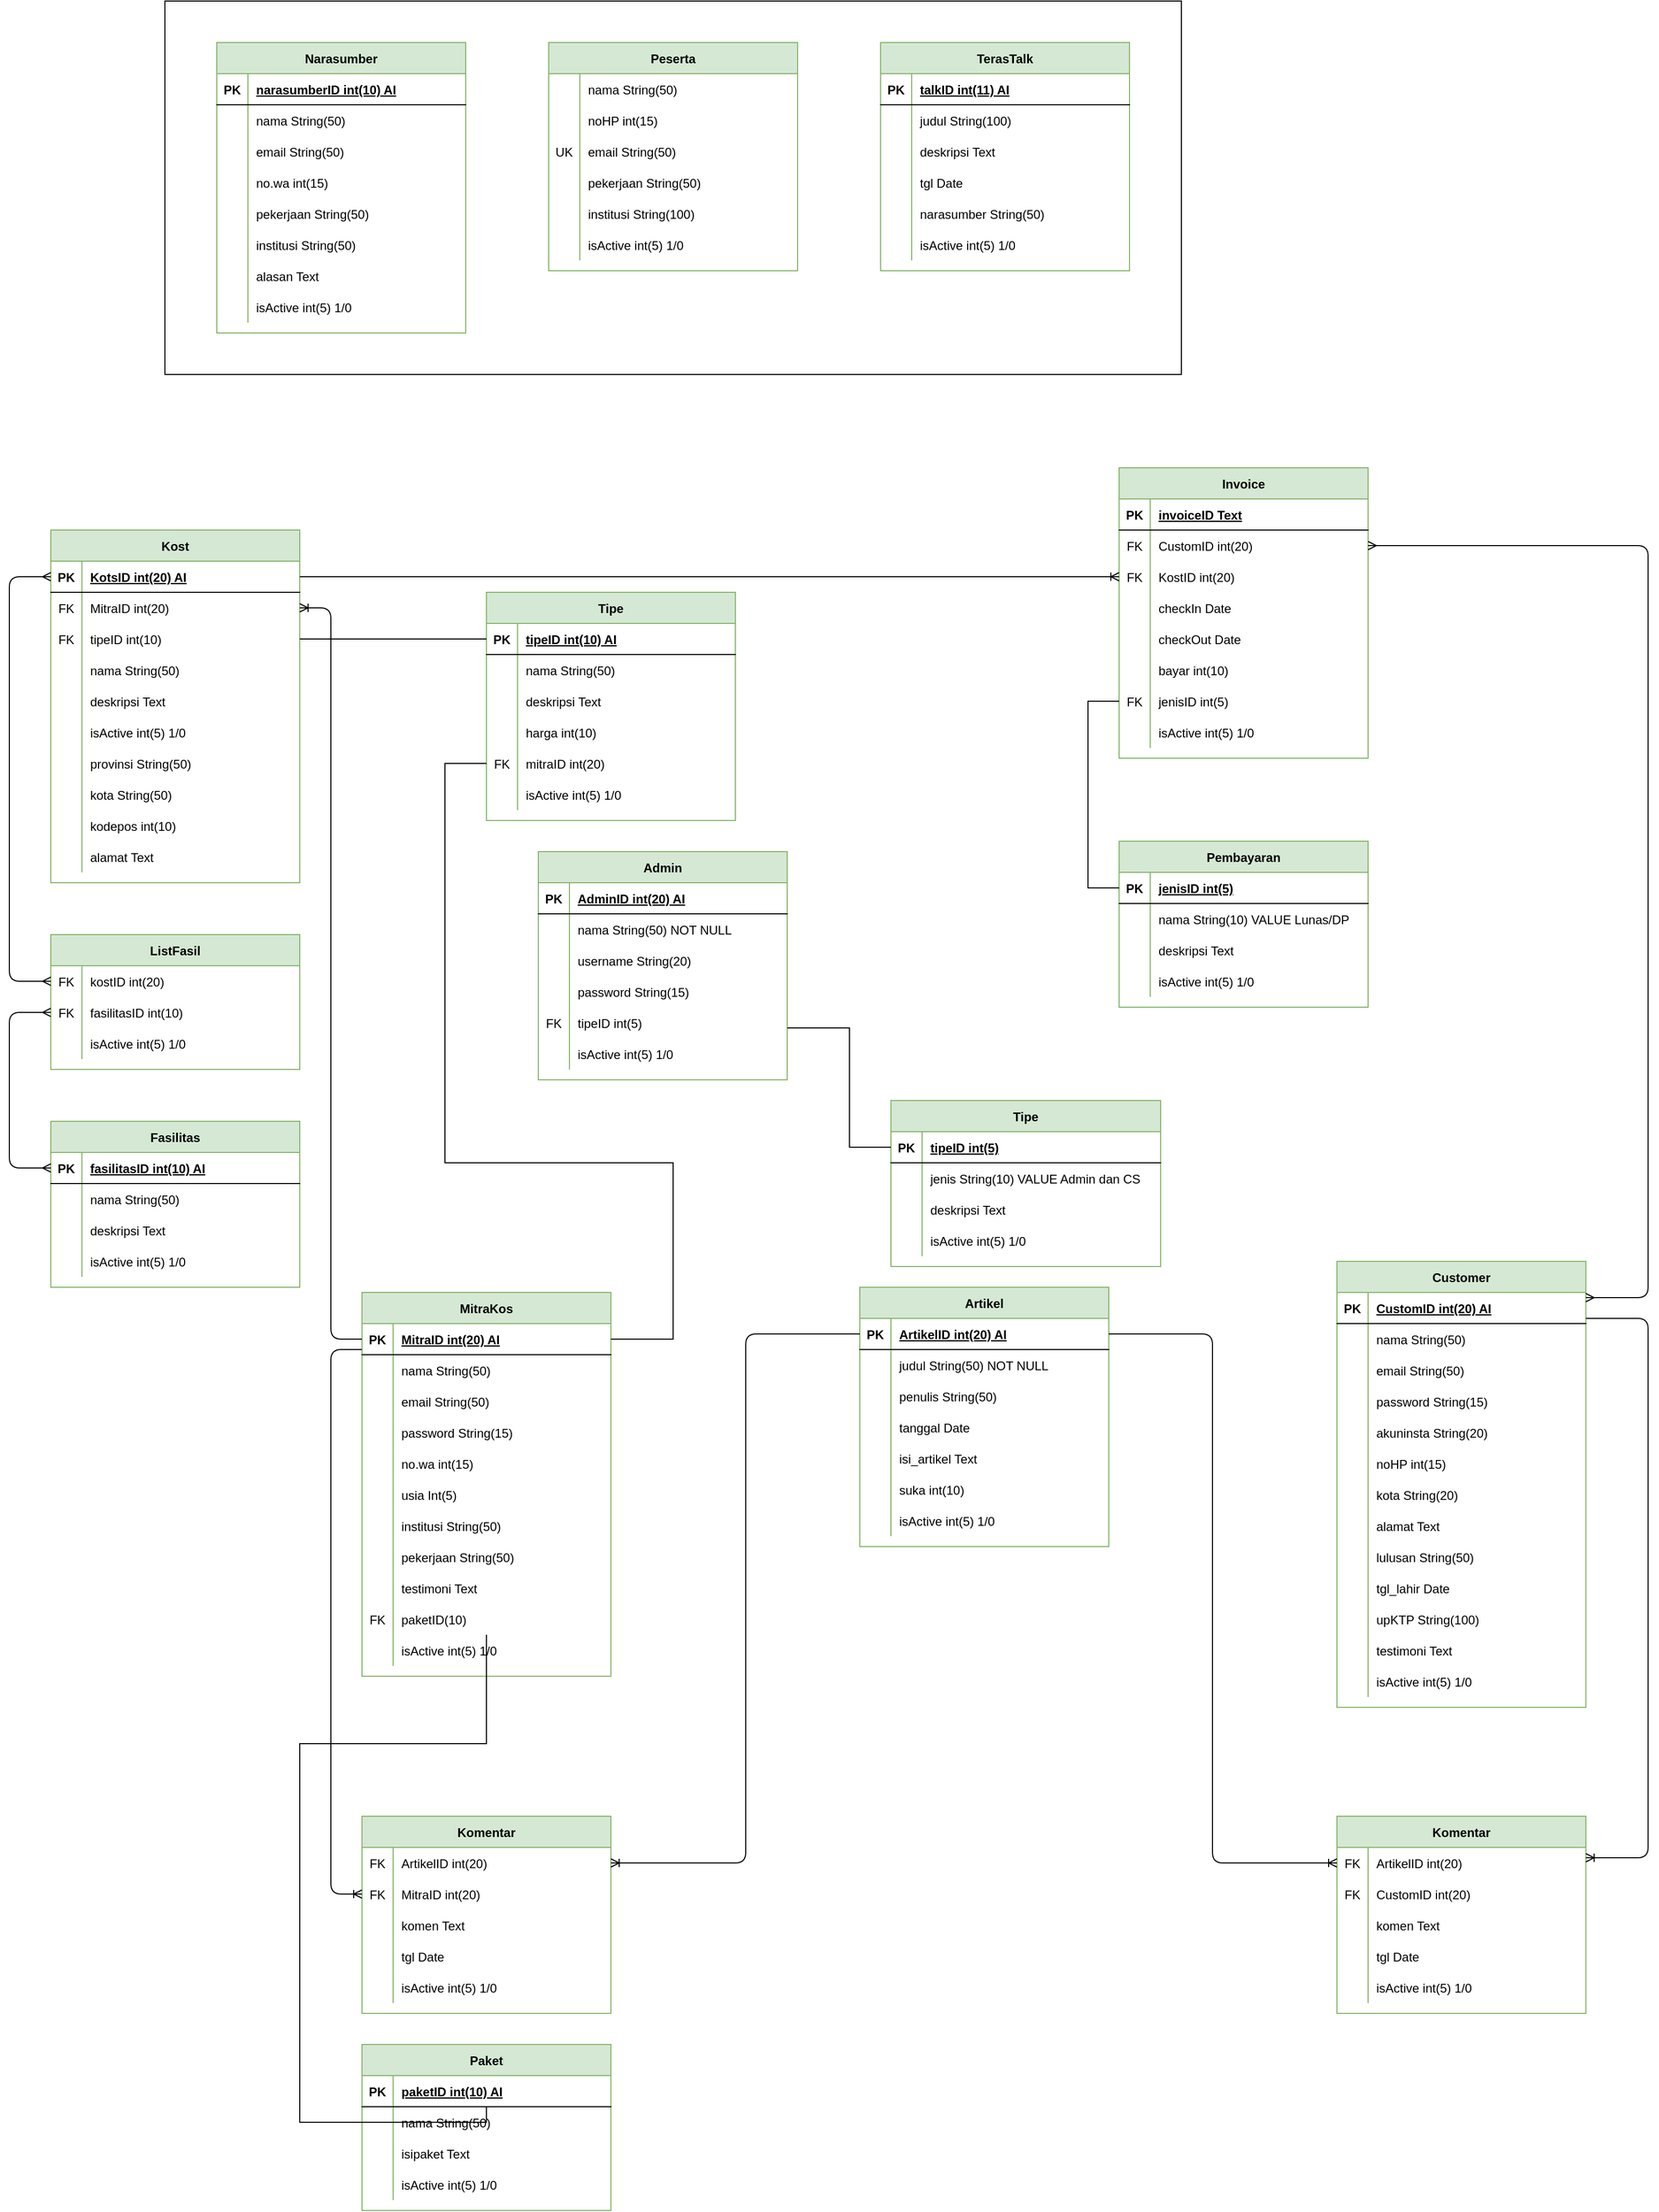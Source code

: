 <mxfile version="14.5.10" type="github">
  <diagram id="R2lEEEUBdFMjLlhIrx00" name="Page-1">
    <mxGraphModel dx="1038" dy="1685" grid="1" gridSize="10" guides="1" tooltips="1" connect="1" arrows="1" fold="1" page="1" pageScale="1" pageWidth="850" pageHeight="1100" math="0" shadow="0" extFonts="Permanent Marker^https://fonts.googleapis.com/css?family=Permanent+Marker">
      <root>
        <mxCell id="0" />
        <mxCell id="1" parent="0" />
        <mxCell id="P9zm7mBbjRSj-fUbbiur-124" value="" style="rounded=0;whiteSpace=wrap;html=1;" parent="1" vertex="1">
          <mxGeometry x="190" y="-1040" width="980" height="360" as="geometry" />
        </mxCell>
        <mxCell id="C-vyLk0tnHw3VtMMgP7b-2" value="MitraKos" style="shape=table;startSize=30;container=1;collapsible=1;childLayout=tableLayout;fixedRows=1;rowLines=0;fontStyle=1;align=center;resizeLast=1;fillColor=#d5e8d4;strokeColor=#82b366;" parent="1" vertex="1">
          <mxGeometry x="380" y="205" width="240" height="370" as="geometry" />
        </mxCell>
        <mxCell id="C-vyLk0tnHw3VtMMgP7b-3" value="" style="shape=partialRectangle;collapsible=0;dropTarget=0;pointerEvents=0;fillColor=none;points=[[0,0.5],[1,0.5]];portConstraint=eastwest;top=0;left=0;right=0;bottom=1;" parent="C-vyLk0tnHw3VtMMgP7b-2" vertex="1">
          <mxGeometry y="30" width="240" height="30" as="geometry" />
        </mxCell>
        <mxCell id="C-vyLk0tnHw3VtMMgP7b-4" value="PK" style="shape=partialRectangle;overflow=hidden;connectable=0;fillColor=none;top=0;left=0;bottom=0;right=0;fontStyle=1;" parent="C-vyLk0tnHw3VtMMgP7b-3" vertex="1">
          <mxGeometry width="30" height="30" as="geometry" />
        </mxCell>
        <mxCell id="C-vyLk0tnHw3VtMMgP7b-5" value="MitraID int(20) AI" style="shape=partialRectangle;overflow=hidden;connectable=0;fillColor=none;top=0;left=0;bottom=0;right=0;align=left;spacingLeft=6;fontStyle=5;" parent="C-vyLk0tnHw3VtMMgP7b-3" vertex="1">
          <mxGeometry x="30" width="210" height="30" as="geometry" />
        </mxCell>
        <mxCell id="ffUMGI0l-oCxzZnz-d5E-13" value="" style="shape=partialRectangle;collapsible=0;dropTarget=0;pointerEvents=0;fillColor=none;top=0;left=0;bottom=0;right=0;points=[[0,0.5],[1,0.5]];portConstraint=eastwest;" parent="C-vyLk0tnHw3VtMMgP7b-2" vertex="1">
          <mxGeometry y="60" width="240" height="30" as="geometry" />
        </mxCell>
        <mxCell id="ffUMGI0l-oCxzZnz-d5E-14" value="" style="shape=partialRectangle;connectable=0;fillColor=none;top=0;left=0;bottom=0;right=0;editable=1;overflow=hidden;" parent="ffUMGI0l-oCxzZnz-d5E-13" vertex="1">
          <mxGeometry width="30" height="30" as="geometry" />
        </mxCell>
        <mxCell id="ffUMGI0l-oCxzZnz-d5E-15" value="nama String(50)" style="shape=partialRectangle;connectable=0;fillColor=none;top=0;left=0;bottom=0;right=0;align=left;spacingLeft=6;overflow=hidden;" parent="ffUMGI0l-oCxzZnz-d5E-13" vertex="1">
          <mxGeometry x="30" width="210" height="30" as="geometry" />
        </mxCell>
        <mxCell id="ffUMGI0l-oCxzZnz-d5E-22" value="" style="shape=partialRectangle;collapsible=0;dropTarget=0;pointerEvents=0;fillColor=none;top=0;left=0;bottom=0;right=0;points=[[0,0.5],[1,0.5]];portConstraint=eastwest;" parent="C-vyLk0tnHw3VtMMgP7b-2" vertex="1">
          <mxGeometry y="90" width="240" height="30" as="geometry" />
        </mxCell>
        <mxCell id="ffUMGI0l-oCxzZnz-d5E-23" value="" style="shape=partialRectangle;connectable=0;fillColor=none;top=0;left=0;bottom=0;right=0;editable=1;overflow=hidden;" parent="ffUMGI0l-oCxzZnz-d5E-22" vertex="1">
          <mxGeometry width="30" height="30" as="geometry" />
        </mxCell>
        <mxCell id="ffUMGI0l-oCxzZnz-d5E-24" value="email String(50)" style="shape=partialRectangle;connectable=0;fillColor=none;top=0;left=0;bottom=0;right=0;align=left;spacingLeft=6;overflow=hidden;" parent="ffUMGI0l-oCxzZnz-d5E-22" vertex="1">
          <mxGeometry x="30" width="210" height="30" as="geometry" />
        </mxCell>
        <mxCell id="MSCEYPDpTgHz3eHi6D1c-86" value="" style="shape=partialRectangle;collapsible=0;dropTarget=0;pointerEvents=0;fillColor=none;top=0;left=0;bottom=0;right=0;points=[[0,0.5],[1,0.5]];portConstraint=eastwest;" parent="C-vyLk0tnHw3VtMMgP7b-2" vertex="1">
          <mxGeometry y="120" width="240" height="30" as="geometry" />
        </mxCell>
        <mxCell id="MSCEYPDpTgHz3eHi6D1c-87" value="" style="shape=partialRectangle;connectable=0;fillColor=none;top=0;left=0;bottom=0;right=0;editable=1;overflow=hidden;" parent="MSCEYPDpTgHz3eHi6D1c-86" vertex="1">
          <mxGeometry width="30" height="30" as="geometry" />
        </mxCell>
        <mxCell id="MSCEYPDpTgHz3eHi6D1c-88" value="password String(15)" style="shape=partialRectangle;connectable=0;fillColor=none;top=0;left=0;bottom=0;right=0;align=left;spacingLeft=6;overflow=hidden;" parent="MSCEYPDpTgHz3eHi6D1c-86" vertex="1">
          <mxGeometry x="30" width="210" height="30" as="geometry" />
        </mxCell>
        <mxCell id="ffUMGI0l-oCxzZnz-d5E-28" value="" style="shape=partialRectangle;collapsible=0;dropTarget=0;pointerEvents=0;fillColor=none;top=0;left=0;bottom=0;right=0;points=[[0,0.5],[1,0.5]];portConstraint=eastwest;" parent="C-vyLk0tnHw3VtMMgP7b-2" vertex="1">
          <mxGeometry y="150" width="240" height="30" as="geometry" />
        </mxCell>
        <mxCell id="ffUMGI0l-oCxzZnz-d5E-29" value="" style="shape=partialRectangle;connectable=0;fillColor=none;top=0;left=0;bottom=0;right=0;editable=1;overflow=hidden;" parent="ffUMGI0l-oCxzZnz-d5E-28" vertex="1">
          <mxGeometry width="30" height="30" as="geometry" />
        </mxCell>
        <mxCell id="ffUMGI0l-oCxzZnz-d5E-30" value="no.wa int(15)" style="shape=partialRectangle;connectable=0;fillColor=none;top=0;left=0;bottom=0;right=0;align=left;spacingLeft=6;overflow=hidden;" parent="ffUMGI0l-oCxzZnz-d5E-28" vertex="1">
          <mxGeometry x="30" width="210" height="30" as="geometry" />
        </mxCell>
        <mxCell id="MSCEYPDpTgHz3eHi6D1c-19" value="" style="shape=partialRectangle;collapsible=0;dropTarget=0;pointerEvents=0;fillColor=none;top=0;left=0;bottom=0;right=0;points=[[0,0.5],[1,0.5]];portConstraint=eastwest;" parent="C-vyLk0tnHw3VtMMgP7b-2" vertex="1">
          <mxGeometry y="180" width="240" height="30" as="geometry" />
        </mxCell>
        <mxCell id="MSCEYPDpTgHz3eHi6D1c-20" value="" style="shape=partialRectangle;connectable=0;fillColor=none;top=0;left=0;bottom=0;right=0;editable=1;overflow=hidden;" parent="MSCEYPDpTgHz3eHi6D1c-19" vertex="1">
          <mxGeometry width="30" height="30" as="geometry" />
        </mxCell>
        <mxCell id="MSCEYPDpTgHz3eHi6D1c-21" value="usia Int(5)" style="shape=partialRectangle;connectable=0;fillColor=none;top=0;left=0;bottom=0;right=0;align=left;spacingLeft=6;overflow=hidden;" parent="MSCEYPDpTgHz3eHi6D1c-19" vertex="1">
          <mxGeometry x="30" width="210" height="30" as="geometry" />
        </mxCell>
        <mxCell id="MSCEYPDpTgHz3eHi6D1c-10" value="" style="shape=partialRectangle;collapsible=0;dropTarget=0;pointerEvents=0;fillColor=none;top=0;left=0;bottom=0;right=0;points=[[0,0.5],[1,0.5]];portConstraint=eastwest;" parent="C-vyLk0tnHw3VtMMgP7b-2" vertex="1">
          <mxGeometry y="210" width="240" height="30" as="geometry" />
        </mxCell>
        <mxCell id="MSCEYPDpTgHz3eHi6D1c-11" value="" style="shape=partialRectangle;connectable=0;fillColor=none;top=0;left=0;bottom=0;right=0;editable=1;overflow=hidden;" parent="MSCEYPDpTgHz3eHi6D1c-10" vertex="1">
          <mxGeometry width="30" height="30" as="geometry" />
        </mxCell>
        <mxCell id="MSCEYPDpTgHz3eHi6D1c-12" value="institusi String(50)" style="shape=partialRectangle;connectable=0;fillColor=none;top=0;left=0;bottom=0;right=0;align=left;spacingLeft=6;overflow=hidden;" parent="MSCEYPDpTgHz3eHi6D1c-10" vertex="1">
          <mxGeometry x="30" width="210" height="30" as="geometry" />
        </mxCell>
        <mxCell id="MSCEYPDpTgHz3eHi6D1c-16" value="" style="shape=partialRectangle;collapsible=0;dropTarget=0;pointerEvents=0;fillColor=none;top=0;left=0;bottom=0;right=0;points=[[0,0.5],[1,0.5]];portConstraint=eastwest;" parent="C-vyLk0tnHw3VtMMgP7b-2" vertex="1">
          <mxGeometry y="240" width="240" height="30" as="geometry" />
        </mxCell>
        <mxCell id="MSCEYPDpTgHz3eHi6D1c-17" value="" style="shape=partialRectangle;connectable=0;fillColor=none;top=0;left=0;bottom=0;right=0;editable=1;overflow=hidden;" parent="MSCEYPDpTgHz3eHi6D1c-16" vertex="1">
          <mxGeometry width="30" height="30" as="geometry" />
        </mxCell>
        <mxCell id="MSCEYPDpTgHz3eHi6D1c-18" value="pekerjaan String(50)" style="shape=partialRectangle;connectable=0;fillColor=none;top=0;left=0;bottom=0;right=0;align=left;spacingLeft=6;overflow=hidden;" parent="MSCEYPDpTgHz3eHi6D1c-16" vertex="1">
          <mxGeometry x="30" width="210" height="30" as="geometry" />
        </mxCell>
        <mxCell id="MSCEYPDpTgHz3eHi6D1c-13" value="" style="shape=partialRectangle;collapsible=0;dropTarget=0;pointerEvents=0;fillColor=none;top=0;left=0;bottom=0;right=0;points=[[0,0.5],[1,0.5]];portConstraint=eastwest;" parent="C-vyLk0tnHw3VtMMgP7b-2" vertex="1">
          <mxGeometry y="270" width="240" height="30" as="geometry" />
        </mxCell>
        <mxCell id="MSCEYPDpTgHz3eHi6D1c-14" value="" style="shape=partialRectangle;connectable=0;fillColor=none;top=0;left=0;bottom=0;right=0;editable=1;overflow=hidden;" parent="MSCEYPDpTgHz3eHi6D1c-13" vertex="1">
          <mxGeometry width="30" height="30" as="geometry" />
        </mxCell>
        <mxCell id="MSCEYPDpTgHz3eHi6D1c-15" value="testimoni Text" style="shape=partialRectangle;connectable=0;fillColor=none;top=0;left=0;bottom=0;right=0;align=left;spacingLeft=6;overflow=hidden;" parent="MSCEYPDpTgHz3eHi6D1c-13" vertex="1">
          <mxGeometry x="30" width="210" height="30" as="geometry" />
        </mxCell>
        <mxCell id="P9zm7mBbjRSj-fUbbiur-150" value="" style="shape=partialRectangle;collapsible=0;dropTarget=0;pointerEvents=0;fillColor=none;top=0;left=0;bottom=0;right=0;points=[[0,0.5],[1,0.5]];portConstraint=eastwest;" parent="C-vyLk0tnHw3VtMMgP7b-2" vertex="1">
          <mxGeometry y="300" width="240" height="30" as="geometry" />
        </mxCell>
        <mxCell id="P9zm7mBbjRSj-fUbbiur-151" value="FK" style="shape=partialRectangle;connectable=0;fillColor=none;top=0;left=0;bottom=0;right=0;fontStyle=0;overflow=hidden;" parent="P9zm7mBbjRSj-fUbbiur-150" vertex="1">
          <mxGeometry width="30" height="30" as="geometry" />
        </mxCell>
        <mxCell id="P9zm7mBbjRSj-fUbbiur-152" value="paketID(10)" style="shape=partialRectangle;connectable=0;fillColor=none;top=0;left=0;bottom=0;right=0;align=left;spacingLeft=6;fontStyle=0;overflow=hidden;" parent="P9zm7mBbjRSj-fUbbiur-150" vertex="1">
          <mxGeometry x="30" width="210" height="30" as="geometry" />
        </mxCell>
        <mxCell id="H4mI2jvYsFva550mSrZ_-73" value="" style="shape=partialRectangle;collapsible=0;dropTarget=0;pointerEvents=0;fillColor=none;top=0;left=0;bottom=0;right=0;points=[[0,0.5],[1,0.5]];portConstraint=eastwest;" parent="C-vyLk0tnHw3VtMMgP7b-2" vertex="1">
          <mxGeometry y="330" width="240" height="30" as="geometry" />
        </mxCell>
        <mxCell id="H4mI2jvYsFva550mSrZ_-74" value="" style="shape=partialRectangle;connectable=0;fillColor=none;top=0;left=0;bottom=0;right=0;editable=1;overflow=hidden;" parent="H4mI2jvYsFva550mSrZ_-73" vertex="1">
          <mxGeometry width="30" height="30" as="geometry" />
        </mxCell>
        <mxCell id="H4mI2jvYsFva550mSrZ_-75" value="isActive int(5) 1/0" style="shape=partialRectangle;connectable=0;fillColor=none;top=0;left=0;bottom=0;right=0;align=left;spacingLeft=6;overflow=hidden;" parent="H4mI2jvYsFva550mSrZ_-73" vertex="1">
          <mxGeometry x="30" width="210" height="30" as="geometry" />
        </mxCell>
        <mxCell id="C-vyLk0tnHw3VtMMgP7b-13" value="Customer" style="shape=table;startSize=30;container=1;collapsible=1;childLayout=tableLayout;fixedRows=1;rowLines=0;fontStyle=1;align=center;resizeLast=1;fillColor=#d5e8d4;strokeColor=#82b366;" parent="1" vertex="1">
          <mxGeometry x="1320" y="175" width="240" height="430" as="geometry" />
        </mxCell>
        <mxCell id="C-vyLk0tnHw3VtMMgP7b-14" value="" style="shape=partialRectangle;collapsible=0;dropTarget=0;pointerEvents=0;fillColor=none;points=[[0,0.5],[1,0.5]];portConstraint=eastwest;top=0;left=0;right=0;bottom=1;" parent="C-vyLk0tnHw3VtMMgP7b-13" vertex="1">
          <mxGeometry y="30" width="240" height="30" as="geometry" />
        </mxCell>
        <mxCell id="C-vyLk0tnHw3VtMMgP7b-15" value="PK" style="shape=partialRectangle;overflow=hidden;connectable=0;fillColor=none;top=0;left=0;bottom=0;right=0;fontStyle=1;" parent="C-vyLk0tnHw3VtMMgP7b-14" vertex="1">
          <mxGeometry width="30" height="30" as="geometry" />
        </mxCell>
        <mxCell id="C-vyLk0tnHw3VtMMgP7b-16" value="CustomID int(20) AI" style="shape=partialRectangle;overflow=hidden;connectable=0;fillColor=none;top=0;left=0;bottom=0;right=0;align=left;spacingLeft=6;fontStyle=5;" parent="C-vyLk0tnHw3VtMMgP7b-14" vertex="1">
          <mxGeometry x="30" width="210" height="30" as="geometry" />
        </mxCell>
        <mxCell id="ffUMGI0l-oCxzZnz-d5E-40" value="" style="shape=partialRectangle;collapsible=0;dropTarget=0;pointerEvents=0;fillColor=none;top=0;left=0;bottom=0;right=0;points=[[0,0.5],[1,0.5]];portConstraint=eastwest;" parent="C-vyLk0tnHw3VtMMgP7b-13" vertex="1">
          <mxGeometry y="60" width="240" height="30" as="geometry" />
        </mxCell>
        <mxCell id="ffUMGI0l-oCxzZnz-d5E-41" value="" style="shape=partialRectangle;connectable=0;fillColor=none;top=0;left=0;bottom=0;right=0;editable=1;overflow=hidden;" parent="ffUMGI0l-oCxzZnz-d5E-40" vertex="1">
          <mxGeometry width="30" height="30" as="geometry" />
        </mxCell>
        <mxCell id="ffUMGI0l-oCxzZnz-d5E-42" value="nama String(50)" style="shape=partialRectangle;connectable=0;fillColor=none;top=0;left=0;bottom=0;right=0;align=left;spacingLeft=6;overflow=hidden;" parent="ffUMGI0l-oCxzZnz-d5E-40" vertex="1">
          <mxGeometry x="30" width="210" height="30" as="geometry" />
        </mxCell>
        <mxCell id="ffUMGI0l-oCxzZnz-d5E-58" value="" style="shape=partialRectangle;collapsible=0;dropTarget=0;pointerEvents=0;fillColor=none;top=0;left=0;bottom=0;right=0;points=[[0,0.5],[1,0.5]];portConstraint=eastwest;" parent="C-vyLk0tnHw3VtMMgP7b-13" vertex="1">
          <mxGeometry y="90" width="240" height="30" as="geometry" />
        </mxCell>
        <mxCell id="ffUMGI0l-oCxzZnz-d5E-59" value="" style="shape=partialRectangle;connectable=0;fillColor=none;top=0;left=0;bottom=0;right=0;editable=1;overflow=hidden;" parent="ffUMGI0l-oCxzZnz-d5E-58" vertex="1">
          <mxGeometry width="30" height="30" as="geometry" />
        </mxCell>
        <mxCell id="ffUMGI0l-oCxzZnz-d5E-60" value="email String(50)" style="shape=partialRectangle;connectable=0;fillColor=none;top=0;left=0;bottom=0;right=0;align=left;spacingLeft=6;overflow=hidden;" parent="ffUMGI0l-oCxzZnz-d5E-58" vertex="1">
          <mxGeometry x="30" width="210" height="30" as="geometry" />
        </mxCell>
        <mxCell id="MSCEYPDpTgHz3eHi6D1c-83" value="" style="shape=partialRectangle;collapsible=0;dropTarget=0;pointerEvents=0;fillColor=none;top=0;left=0;bottom=0;right=0;points=[[0,0.5],[1,0.5]];portConstraint=eastwest;" parent="C-vyLk0tnHw3VtMMgP7b-13" vertex="1">
          <mxGeometry y="120" width="240" height="30" as="geometry" />
        </mxCell>
        <mxCell id="MSCEYPDpTgHz3eHi6D1c-84" value="" style="shape=partialRectangle;connectable=0;fillColor=none;top=0;left=0;bottom=0;right=0;editable=1;overflow=hidden;" parent="MSCEYPDpTgHz3eHi6D1c-83" vertex="1">
          <mxGeometry width="30" height="30" as="geometry" />
        </mxCell>
        <mxCell id="MSCEYPDpTgHz3eHi6D1c-85" value="password String(15)" style="shape=partialRectangle;connectable=0;fillColor=none;top=0;left=0;bottom=0;right=0;align=left;spacingLeft=6;overflow=hidden;" parent="MSCEYPDpTgHz3eHi6D1c-83" vertex="1">
          <mxGeometry x="30" width="210" height="30" as="geometry" />
        </mxCell>
        <mxCell id="ffUMGI0l-oCxzZnz-d5E-61" value="" style="shape=partialRectangle;collapsible=0;dropTarget=0;pointerEvents=0;fillColor=none;top=0;left=0;bottom=0;right=0;points=[[0,0.5],[1,0.5]];portConstraint=eastwest;" parent="C-vyLk0tnHw3VtMMgP7b-13" vertex="1">
          <mxGeometry y="150" width="240" height="30" as="geometry" />
        </mxCell>
        <mxCell id="ffUMGI0l-oCxzZnz-d5E-62" value="" style="shape=partialRectangle;connectable=0;fillColor=none;top=0;left=0;bottom=0;right=0;editable=1;overflow=hidden;" parent="ffUMGI0l-oCxzZnz-d5E-61" vertex="1">
          <mxGeometry width="30" height="30" as="geometry" />
        </mxCell>
        <mxCell id="ffUMGI0l-oCxzZnz-d5E-63" value="akuninsta String(20)" style="shape=partialRectangle;connectable=0;fillColor=none;top=0;left=0;bottom=0;right=0;align=left;spacingLeft=6;overflow=hidden;" parent="ffUMGI0l-oCxzZnz-d5E-61" vertex="1">
          <mxGeometry x="30" width="210" height="30" as="geometry" />
        </mxCell>
        <mxCell id="ffUMGI0l-oCxzZnz-d5E-55" value="" style="shape=partialRectangle;collapsible=0;dropTarget=0;pointerEvents=0;fillColor=none;top=0;left=0;bottom=0;right=0;points=[[0,0.5],[1,0.5]];portConstraint=eastwest;" parent="C-vyLk0tnHw3VtMMgP7b-13" vertex="1">
          <mxGeometry y="180" width="240" height="30" as="geometry" />
        </mxCell>
        <mxCell id="ffUMGI0l-oCxzZnz-d5E-56" value="" style="shape=partialRectangle;connectable=0;fillColor=none;top=0;left=0;bottom=0;right=0;editable=1;overflow=hidden;" parent="ffUMGI0l-oCxzZnz-d5E-55" vertex="1">
          <mxGeometry width="30" height="30" as="geometry" />
        </mxCell>
        <mxCell id="ffUMGI0l-oCxzZnz-d5E-57" value="noHP int(15)" style="shape=partialRectangle;connectable=0;fillColor=none;top=0;left=0;bottom=0;right=0;align=left;spacingLeft=6;overflow=hidden;" parent="ffUMGI0l-oCxzZnz-d5E-55" vertex="1">
          <mxGeometry x="30" width="210" height="30" as="geometry" />
        </mxCell>
        <mxCell id="ffUMGI0l-oCxzZnz-d5E-52" value="" style="shape=partialRectangle;collapsible=0;dropTarget=0;pointerEvents=0;fillColor=none;top=0;left=0;bottom=0;right=0;points=[[0,0.5],[1,0.5]];portConstraint=eastwest;" parent="C-vyLk0tnHw3VtMMgP7b-13" vertex="1">
          <mxGeometry y="210" width="240" height="30" as="geometry" />
        </mxCell>
        <mxCell id="ffUMGI0l-oCxzZnz-d5E-53" value="" style="shape=partialRectangle;connectable=0;fillColor=none;top=0;left=0;bottom=0;right=0;editable=1;overflow=hidden;" parent="ffUMGI0l-oCxzZnz-d5E-52" vertex="1">
          <mxGeometry width="30" height="30" as="geometry" />
        </mxCell>
        <mxCell id="ffUMGI0l-oCxzZnz-d5E-54" value="kota String(20)" style="shape=partialRectangle;connectable=0;fillColor=none;top=0;left=0;bottom=0;right=0;align=left;spacingLeft=6;overflow=hidden;" parent="ffUMGI0l-oCxzZnz-d5E-52" vertex="1">
          <mxGeometry x="30" width="210" height="30" as="geometry" />
        </mxCell>
        <mxCell id="ffUMGI0l-oCxzZnz-d5E-49" value="" style="shape=partialRectangle;collapsible=0;dropTarget=0;pointerEvents=0;fillColor=none;top=0;left=0;bottom=0;right=0;points=[[0,0.5],[1,0.5]];portConstraint=eastwest;" parent="C-vyLk0tnHw3VtMMgP7b-13" vertex="1">
          <mxGeometry y="240" width="240" height="30" as="geometry" />
        </mxCell>
        <mxCell id="ffUMGI0l-oCxzZnz-d5E-50" value="" style="shape=partialRectangle;connectable=0;fillColor=none;top=0;left=0;bottom=0;right=0;editable=1;overflow=hidden;" parent="ffUMGI0l-oCxzZnz-d5E-49" vertex="1">
          <mxGeometry width="30" height="30" as="geometry" />
        </mxCell>
        <mxCell id="ffUMGI0l-oCxzZnz-d5E-51" value="alamat Text" style="shape=partialRectangle;connectable=0;fillColor=none;top=0;left=0;bottom=0;right=0;align=left;spacingLeft=6;overflow=hidden;" parent="ffUMGI0l-oCxzZnz-d5E-49" vertex="1">
          <mxGeometry x="30" width="210" height="30" as="geometry" />
        </mxCell>
        <mxCell id="ffUMGI0l-oCxzZnz-d5E-46" value="" style="shape=partialRectangle;collapsible=0;dropTarget=0;pointerEvents=0;fillColor=none;top=0;left=0;bottom=0;right=0;points=[[0,0.5],[1,0.5]];portConstraint=eastwest;" parent="C-vyLk0tnHw3VtMMgP7b-13" vertex="1">
          <mxGeometry y="270" width="240" height="30" as="geometry" />
        </mxCell>
        <mxCell id="ffUMGI0l-oCxzZnz-d5E-47" value="" style="shape=partialRectangle;connectable=0;fillColor=none;top=0;left=0;bottom=0;right=0;editable=1;overflow=hidden;" parent="ffUMGI0l-oCxzZnz-d5E-46" vertex="1">
          <mxGeometry width="30" height="30" as="geometry" />
        </mxCell>
        <mxCell id="ffUMGI0l-oCxzZnz-d5E-48" value="lulusan String(50)" style="shape=partialRectangle;connectable=0;fillColor=none;top=0;left=0;bottom=0;right=0;align=left;spacingLeft=6;overflow=hidden;" parent="ffUMGI0l-oCxzZnz-d5E-46" vertex="1">
          <mxGeometry x="30" width="210" height="30" as="geometry" />
        </mxCell>
        <mxCell id="ffUMGI0l-oCxzZnz-d5E-43" value="" style="shape=partialRectangle;collapsible=0;dropTarget=0;pointerEvents=0;fillColor=none;top=0;left=0;bottom=0;right=0;points=[[0,0.5],[1,0.5]];portConstraint=eastwest;" parent="C-vyLk0tnHw3VtMMgP7b-13" vertex="1">
          <mxGeometry y="300" width="240" height="30" as="geometry" />
        </mxCell>
        <mxCell id="ffUMGI0l-oCxzZnz-d5E-44" value="" style="shape=partialRectangle;connectable=0;fillColor=none;top=0;left=0;bottom=0;right=0;editable=1;overflow=hidden;" parent="ffUMGI0l-oCxzZnz-d5E-43" vertex="1">
          <mxGeometry width="30" height="30" as="geometry" />
        </mxCell>
        <mxCell id="ffUMGI0l-oCxzZnz-d5E-45" value="tgl_lahir Date" style="shape=partialRectangle;connectable=0;fillColor=none;top=0;left=0;bottom=0;right=0;align=left;spacingLeft=6;overflow=hidden;" parent="ffUMGI0l-oCxzZnz-d5E-43" vertex="1">
          <mxGeometry x="30" width="210" height="30" as="geometry" />
        </mxCell>
        <mxCell id="C-vyLk0tnHw3VtMMgP7b-20" value="" style="shape=partialRectangle;collapsible=0;dropTarget=0;pointerEvents=0;fillColor=none;points=[[0,0.5],[1,0.5]];portConstraint=eastwest;top=0;left=0;right=0;bottom=0;" parent="C-vyLk0tnHw3VtMMgP7b-13" vertex="1">
          <mxGeometry y="330" width="240" height="30" as="geometry" />
        </mxCell>
        <mxCell id="C-vyLk0tnHw3VtMMgP7b-21" value="" style="shape=partialRectangle;overflow=hidden;connectable=0;fillColor=none;top=0;left=0;bottom=0;right=0;" parent="C-vyLk0tnHw3VtMMgP7b-20" vertex="1">
          <mxGeometry width="30" height="30" as="geometry" />
        </mxCell>
        <mxCell id="C-vyLk0tnHw3VtMMgP7b-22" value="upKTP String(100)" style="shape=partialRectangle;overflow=hidden;connectable=0;fillColor=none;top=0;left=0;bottom=0;right=0;align=left;spacingLeft=6;" parent="C-vyLk0tnHw3VtMMgP7b-20" vertex="1">
          <mxGeometry x="30" width="210" height="30" as="geometry" />
        </mxCell>
        <mxCell id="ffUMGI0l-oCxzZnz-d5E-85" value="" style="shape=partialRectangle;collapsible=0;dropTarget=0;pointerEvents=0;fillColor=none;top=0;left=0;bottom=0;right=0;points=[[0,0.5],[1,0.5]];portConstraint=eastwest;" parent="C-vyLk0tnHw3VtMMgP7b-13" vertex="1">
          <mxGeometry y="360" width="240" height="30" as="geometry" />
        </mxCell>
        <mxCell id="ffUMGI0l-oCxzZnz-d5E-86" value="" style="shape=partialRectangle;connectable=0;fillColor=none;top=0;left=0;bottom=0;right=0;editable=1;overflow=hidden;" parent="ffUMGI0l-oCxzZnz-d5E-85" vertex="1">
          <mxGeometry width="30" height="30" as="geometry" />
        </mxCell>
        <mxCell id="ffUMGI0l-oCxzZnz-d5E-87" value="testimoni Text" style="shape=partialRectangle;connectable=0;fillColor=none;top=0;left=0;bottom=0;right=0;align=left;spacingLeft=6;overflow=hidden;" parent="ffUMGI0l-oCxzZnz-d5E-85" vertex="1">
          <mxGeometry x="30" width="210" height="30" as="geometry" />
        </mxCell>
        <mxCell id="H4mI2jvYsFva550mSrZ_-85" value="" style="shape=partialRectangle;collapsible=0;dropTarget=0;pointerEvents=0;fillColor=none;top=0;left=0;bottom=0;right=0;points=[[0,0.5],[1,0.5]];portConstraint=eastwest;" parent="C-vyLk0tnHw3VtMMgP7b-13" vertex="1">
          <mxGeometry y="390" width="240" height="30" as="geometry" />
        </mxCell>
        <mxCell id="H4mI2jvYsFva550mSrZ_-86" value="" style="shape=partialRectangle;connectable=0;fillColor=none;top=0;left=0;bottom=0;right=0;editable=1;overflow=hidden;" parent="H4mI2jvYsFva550mSrZ_-85" vertex="1">
          <mxGeometry width="30" height="30" as="geometry" />
        </mxCell>
        <mxCell id="H4mI2jvYsFva550mSrZ_-87" value="isActive int(5) 1/0" style="shape=partialRectangle;connectable=0;fillColor=none;top=0;left=0;bottom=0;right=0;align=left;spacingLeft=6;overflow=hidden;" parent="H4mI2jvYsFva550mSrZ_-85" vertex="1">
          <mxGeometry x="30" width="210" height="30" as="geometry" />
        </mxCell>
        <mxCell id="C-vyLk0tnHw3VtMMgP7b-23" value="Admin" style="shape=table;startSize=30;container=1;collapsible=1;childLayout=tableLayout;fixedRows=1;rowLines=0;fontStyle=1;align=center;resizeLast=1;fillColor=#d5e8d4;strokeColor=#82b366;" parent="1" vertex="1">
          <mxGeometry x="550" y="-220" width="240" height="220" as="geometry" />
        </mxCell>
        <mxCell id="C-vyLk0tnHw3VtMMgP7b-24" value="" style="shape=partialRectangle;collapsible=0;dropTarget=0;pointerEvents=0;fillColor=none;points=[[0,0.5],[1,0.5]];portConstraint=eastwest;top=0;left=0;right=0;bottom=1;" parent="C-vyLk0tnHw3VtMMgP7b-23" vertex="1">
          <mxGeometry y="30" width="240" height="30" as="geometry" />
        </mxCell>
        <mxCell id="C-vyLk0tnHw3VtMMgP7b-25" value="PK" style="shape=partialRectangle;overflow=hidden;connectable=0;fillColor=none;top=0;left=0;bottom=0;right=0;fontStyle=1;" parent="C-vyLk0tnHw3VtMMgP7b-24" vertex="1">
          <mxGeometry width="30" height="30" as="geometry" />
        </mxCell>
        <mxCell id="C-vyLk0tnHw3VtMMgP7b-26" value="AdminID int(20) AI" style="shape=partialRectangle;overflow=hidden;connectable=0;fillColor=none;top=0;left=0;bottom=0;right=0;align=left;spacingLeft=6;fontStyle=5;" parent="C-vyLk0tnHw3VtMMgP7b-24" vertex="1">
          <mxGeometry x="30" width="210" height="30" as="geometry" />
        </mxCell>
        <mxCell id="C-vyLk0tnHw3VtMMgP7b-27" value="" style="shape=partialRectangle;collapsible=0;dropTarget=0;pointerEvents=0;fillColor=none;points=[[0,0.5],[1,0.5]];portConstraint=eastwest;top=0;left=0;right=0;bottom=0;" parent="C-vyLk0tnHw3VtMMgP7b-23" vertex="1">
          <mxGeometry y="60" width="240" height="30" as="geometry" />
        </mxCell>
        <mxCell id="C-vyLk0tnHw3VtMMgP7b-28" value="" style="shape=partialRectangle;overflow=hidden;connectable=0;fillColor=none;top=0;left=0;bottom=0;right=0;" parent="C-vyLk0tnHw3VtMMgP7b-27" vertex="1">
          <mxGeometry width="30" height="30" as="geometry" />
        </mxCell>
        <mxCell id="C-vyLk0tnHw3VtMMgP7b-29" value="nama String(50) NOT NULL" style="shape=partialRectangle;overflow=hidden;connectable=0;fillColor=none;top=0;left=0;bottom=0;right=0;align=left;spacingLeft=6;" parent="C-vyLk0tnHw3VtMMgP7b-27" vertex="1">
          <mxGeometry x="30" width="210" height="30" as="geometry" />
        </mxCell>
        <mxCell id="g_g0oi2SCl1KIRsVDfD7-33" value="" style="shape=partialRectangle;collapsible=0;dropTarget=0;pointerEvents=0;fillColor=none;top=0;left=0;bottom=0;right=0;points=[[0,0.5],[1,0.5]];portConstraint=eastwest;" parent="C-vyLk0tnHw3VtMMgP7b-23" vertex="1">
          <mxGeometry y="90" width="240" height="30" as="geometry" />
        </mxCell>
        <mxCell id="g_g0oi2SCl1KIRsVDfD7-34" value="" style="shape=partialRectangle;connectable=0;fillColor=none;top=0;left=0;bottom=0;right=0;editable=1;overflow=hidden;" parent="g_g0oi2SCl1KIRsVDfD7-33" vertex="1">
          <mxGeometry width="30" height="30" as="geometry" />
        </mxCell>
        <mxCell id="g_g0oi2SCl1KIRsVDfD7-35" value="username String(20)" style="shape=partialRectangle;connectable=0;fillColor=none;top=0;left=0;bottom=0;right=0;align=left;spacingLeft=6;overflow=hidden;" parent="g_g0oi2SCl1KIRsVDfD7-33" vertex="1">
          <mxGeometry x="30" width="210" height="30" as="geometry" />
        </mxCell>
        <mxCell id="ffUMGI0l-oCxzZnz-d5E-1" value="" style="shape=partialRectangle;collapsible=0;dropTarget=0;pointerEvents=0;fillColor=none;top=0;left=0;bottom=0;right=0;points=[[0,0.5],[1,0.5]];portConstraint=eastwest;" parent="C-vyLk0tnHw3VtMMgP7b-23" vertex="1">
          <mxGeometry y="120" width="240" height="30" as="geometry" />
        </mxCell>
        <mxCell id="ffUMGI0l-oCxzZnz-d5E-2" value="" style="shape=partialRectangle;connectable=0;fillColor=none;top=0;left=0;bottom=0;right=0;editable=1;overflow=hidden;" parent="ffUMGI0l-oCxzZnz-d5E-1" vertex="1">
          <mxGeometry width="30" height="30" as="geometry" />
        </mxCell>
        <mxCell id="ffUMGI0l-oCxzZnz-d5E-3" value="password String(15)" style="shape=partialRectangle;connectable=0;fillColor=none;top=0;left=0;bottom=0;right=0;align=left;spacingLeft=6;overflow=hidden;" parent="ffUMGI0l-oCxzZnz-d5E-1" vertex="1">
          <mxGeometry x="30" width="210" height="30" as="geometry" />
        </mxCell>
        <mxCell id="ffUMGI0l-oCxzZnz-d5E-4" value="" style="shape=partialRectangle;collapsible=0;dropTarget=0;pointerEvents=0;fillColor=none;top=0;left=0;bottom=0;right=0;points=[[0,0.5],[1,0.5]];portConstraint=eastwest;" parent="C-vyLk0tnHw3VtMMgP7b-23" vertex="1">
          <mxGeometry y="150" width="240" height="30" as="geometry" />
        </mxCell>
        <mxCell id="ffUMGI0l-oCxzZnz-d5E-5" value="FK" style="shape=partialRectangle;connectable=0;fillColor=none;top=0;left=0;bottom=0;right=0;editable=1;overflow=hidden;" parent="ffUMGI0l-oCxzZnz-d5E-4" vertex="1">
          <mxGeometry width="30" height="30" as="geometry" />
        </mxCell>
        <mxCell id="ffUMGI0l-oCxzZnz-d5E-6" value="tipeID int(5)" style="shape=partialRectangle;connectable=0;fillColor=none;top=0;left=0;bottom=0;right=0;align=left;spacingLeft=6;overflow=hidden;" parent="ffUMGI0l-oCxzZnz-d5E-4" vertex="1">
          <mxGeometry x="30" width="210" height="30" as="geometry" />
        </mxCell>
        <mxCell id="H4mI2jvYsFva550mSrZ_-100" value="" style="shape=partialRectangle;collapsible=0;dropTarget=0;pointerEvents=0;fillColor=none;top=0;left=0;bottom=0;right=0;points=[[0,0.5],[1,0.5]];portConstraint=eastwest;" parent="C-vyLk0tnHw3VtMMgP7b-23" vertex="1">
          <mxGeometry y="180" width="240" height="30" as="geometry" />
        </mxCell>
        <mxCell id="H4mI2jvYsFva550mSrZ_-101" value="" style="shape=partialRectangle;connectable=0;fillColor=none;top=0;left=0;bottom=0;right=0;editable=1;overflow=hidden;" parent="H4mI2jvYsFva550mSrZ_-100" vertex="1">
          <mxGeometry width="30" height="30" as="geometry" />
        </mxCell>
        <mxCell id="H4mI2jvYsFva550mSrZ_-102" value="isActive int(5) 1/0" style="shape=partialRectangle;connectable=0;fillColor=none;top=0;left=0;bottom=0;right=0;align=left;spacingLeft=6;overflow=hidden;" parent="H4mI2jvYsFva550mSrZ_-100" vertex="1">
          <mxGeometry x="30" width="210" height="30" as="geometry" />
        </mxCell>
        <mxCell id="g_g0oi2SCl1KIRsVDfD7-1" value="Artikel" style="shape=table;startSize=30;container=1;collapsible=1;childLayout=tableLayout;fixedRows=1;rowLines=0;fontStyle=1;align=center;resizeLast=1;fillColor=#d5e8d4;strokeColor=#82b366;" parent="1" vertex="1">
          <mxGeometry x="860" y="200" width="240" height="250" as="geometry" />
        </mxCell>
        <mxCell id="g_g0oi2SCl1KIRsVDfD7-2" value="" style="shape=partialRectangle;collapsible=0;dropTarget=0;pointerEvents=0;fillColor=none;top=0;left=0;bottom=1;right=0;points=[[0,0.5],[1,0.5]];portConstraint=eastwest;" parent="g_g0oi2SCl1KIRsVDfD7-1" vertex="1">
          <mxGeometry y="30" width="240" height="30" as="geometry" />
        </mxCell>
        <mxCell id="g_g0oi2SCl1KIRsVDfD7-3" value="PK" style="shape=partialRectangle;connectable=0;fillColor=none;top=0;left=0;bottom=0;right=0;fontStyle=1;overflow=hidden;" parent="g_g0oi2SCl1KIRsVDfD7-2" vertex="1">
          <mxGeometry width="30" height="30" as="geometry" />
        </mxCell>
        <mxCell id="g_g0oi2SCl1KIRsVDfD7-4" value="ArtikelID int(20) AI" style="shape=partialRectangle;connectable=0;fillColor=none;top=0;left=0;bottom=0;right=0;align=left;spacingLeft=6;fontStyle=5;overflow=hidden;" parent="g_g0oi2SCl1KIRsVDfD7-2" vertex="1">
          <mxGeometry x="30" width="210" height="30" as="geometry" />
        </mxCell>
        <mxCell id="g_g0oi2SCl1KIRsVDfD7-5" value="" style="shape=partialRectangle;collapsible=0;dropTarget=0;pointerEvents=0;fillColor=none;top=0;left=0;bottom=0;right=0;points=[[0,0.5],[1,0.5]];portConstraint=eastwest;" parent="g_g0oi2SCl1KIRsVDfD7-1" vertex="1">
          <mxGeometry y="60" width="240" height="30" as="geometry" />
        </mxCell>
        <mxCell id="g_g0oi2SCl1KIRsVDfD7-6" value="" style="shape=partialRectangle;connectable=0;fillColor=none;top=0;left=0;bottom=0;right=0;editable=1;overflow=hidden;" parent="g_g0oi2SCl1KIRsVDfD7-5" vertex="1">
          <mxGeometry width="30" height="30" as="geometry" />
        </mxCell>
        <mxCell id="g_g0oi2SCl1KIRsVDfD7-7" value="judul String(50) NOT NULL" style="shape=partialRectangle;connectable=0;fillColor=none;top=0;left=0;bottom=0;right=0;align=left;spacingLeft=6;overflow=hidden;" parent="g_g0oi2SCl1KIRsVDfD7-5" vertex="1">
          <mxGeometry x="30" width="210" height="30" as="geometry" />
        </mxCell>
        <mxCell id="g_g0oi2SCl1KIRsVDfD7-62" value="" style="shape=partialRectangle;collapsible=0;dropTarget=0;pointerEvents=0;fillColor=none;top=0;left=0;bottom=0;right=0;points=[[0,0.5],[1,0.5]];portConstraint=eastwest;" parent="g_g0oi2SCl1KIRsVDfD7-1" vertex="1">
          <mxGeometry y="90" width="240" height="30" as="geometry" />
        </mxCell>
        <mxCell id="g_g0oi2SCl1KIRsVDfD7-63" value="" style="shape=partialRectangle;connectable=0;fillColor=none;top=0;left=0;bottom=0;right=0;editable=1;overflow=hidden;" parent="g_g0oi2SCl1KIRsVDfD7-62" vertex="1">
          <mxGeometry width="30" height="30" as="geometry" />
        </mxCell>
        <mxCell id="g_g0oi2SCl1KIRsVDfD7-64" value="penulis String(50)" style="shape=partialRectangle;connectable=0;fillColor=none;top=0;left=0;bottom=0;right=0;align=left;spacingLeft=6;overflow=hidden;" parent="g_g0oi2SCl1KIRsVDfD7-62" vertex="1">
          <mxGeometry x="30" width="210" height="30" as="geometry" />
        </mxCell>
        <mxCell id="g_g0oi2SCl1KIRsVDfD7-8" value="" style="shape=partialRectangle;collapsible=0;dropTarget=0;pointerEvents=0;fillColor=none;top=0;left=0;bottom=0;right=0;points=[[0,0.5],[1,0.5]];portConstraint=eastwest;" parent="g_g0oi2SCl1KIRsVDfD7-1" vertex="1">
          <mxGeometry y="120" width="240" height="30" as="geometry" />
        </mxCell>
        <mxCell id="g_g0oi2SCl1KIRsVDfD7-9" value="" style="shape=partialRectangle;connectable=0;fillColor=none;top=0;left=0;bottom=0;right=0;editable=1;overflow=hidden;" parent="g_g0oi2SCl1KIRsVDfD7-8" vertex="1">
          <mxGeometry width="30" height="30" as="geometry" />
        </mxCell>
        <mxCell id="g_g0oi2SCl1KIRsVDfD7-10" value="tanggal Date" style="shape=partialRectangle;connectable=0;fillColor=none;top=0;left=0;bottom=0;right=0;align=left;spacingLeft=6;overflow=hidden;" parent="g_g0oi2SCl1KIRsVDfD7-8" vertex="1">
          <mxGeometry x="30" width="210" height="30" as="geometry" />
        </mxCell>
        <mxCell id="g_g0oi2SCl1KIRsVDfD7-11" value="" style="shape=partialRectangle;collapsible=0;dropTarget=0;pointerEvents=0;fillColor=none;top=0;left=0;bottom=0;right=0;points=[[0,0.5],[1,0.5]];portConstraint=eastwest;" parent="g_g0oi2SCl1KIRsVDfD7-1" vertex="1">
          <mxGeometry y="150" width="240" height="30" as="geometry" />
        </mxCell>
        <mxCell id="g_g0oi2SCl1KIRsVDfD7-12" value="" style="shape=partialRectangle;connectable=0;fillColor=none;top=0;left=0;bottom=0;right=0;editable=1;overflow=hidden;" parent="g_g0oi2SCl1KIRsVDfD7-11" vertex="1">
          <mxGeometry width="30" height="30" as="geometry" />
        </mxCell>
        <mxCell id="g_g0oi2SCl1KIRsVDfD7-13" value="isi_artikel Text" style="shape=partialRectangle;connectable=0;fillColor=none;top=0;left=0;bottom=0;right=0;align=left;spacingLeft=6;overflow=hidden;" parent="g_g0oi2SCl1KIRsVDfD7-11" vertex="1">
          <mxGeometry x="30" width="210" height="30" as="geometry" />
        </mxCell>
        <mxCell id="g_g0oi2SCl1KIRsVDfD7-15" value="" style="shape=partialRectangle;collapsible=0;dropTarget=0;pointerEvents=0;fillColor=none;top=0;left=0;bottom=0;right=0;points=[[0,0.5],[1,0.5]];portConstraint=eastwest;" parent="g_g0oi2SCl1KIRsVDfD7-1" vertex="1">
          <mxGeometry y="180" width="240" height="30" as="geometry" />
        </mxCell>
        <mxCell id="g_g0oi2SCl1KIRsVDfD7-16" value="" style="shape=partialRectangle;connectable=0;fillColor=none;top=0;left=0;bottom=0;right=0;editable=1;overflow=hidden;" parent="g_g0oi2SCl1KIRsVDfD7-15" vertex="1">
          <mxGeometry width="30" height="30" as="geometry" />
        </mxCell>
        <mxCell id="g_g0oi2SCl1KIRsVDfD7-17" value="suka int(10)" style="shape=partialRectangle;connectable=0;fillColor=none;top=0;left=0;bottom=0;right=0;align=left;spacingLeft=6;overflow=hidden;" parent="g_g0oi2SCl1KIRsVDfD7-15" vertex="1">
          <mxGeometry x="30" width="210" height="30" as="geometry" />
        </mxCell>
        <mxCell id="H4mI2jvYsFva550mSrZ_-88" value="" style="shape=partialRectangle;collapsible=0;dropTarget=0;pointerEvents=0;fillColor=none;top=0;left=0;bottom=0;right=0;points=[[0,0.5],[1,0.5]];portConstraint=eastwest;" parent="g_g0oi2SCl1KIRsVDfD7-1" vertex="1">
          <mxGeometry y="210" width="240" height="30" as="geometry" />
        </mxCell>
        <mxCell id="H4mI2jvYsFva550mSrZ_-89" value="" style="shape=partialRectangle;connectable=0;fillColor=none;top=0;left=0;bottom=0;right=0;editable=1;overflow=hidden;" parent="H4mI2jvYsFva550mSrZ_-88" vertex="1">
          <mxGeometry width="30" height="30" as="geometry" />
        </mxCell>
        <mxCell id="H4mI2jvYsFva550mSrZ_-90" value="isActive int(5) 1/0" style="shape=partialRectangle;connectable=0;fillColor=none;top=0;left=0;bottom=0;right=0;align=left;spacingLeft=6;overflow=hidden;" parent="H4mI2jvYsFva550mSrZ_-88" vertex="1">
          <mxGeometry x="30" width="210" height="30" as="geometry" />
        </mxCell>
        <mxCell id="g_g0oi2SCl1KIRsVDfD7-65" value="Narasumber" style="shape=table;startSize=30;container=1;collapsible=1;childLayout=tableLayout;fixedRows=1;rowLines=0;fontStyle=1;align=center;resizeLast=1;fillColor=#d5e8d4;strokeColor=#82b366;" parent="1" vertex="1">
          <mxGeometry x="240" y="-1000" width="240" height="280" as="geometry" />
        </mxCell>
        <mxCell id="EQAlcPS_ET-lbhJHmsim-4" value="" style="shape=partialRectangle;collapsible=0;dropTarget=0;pointerEvents=0;fillColor=none;top=0;left=0;bottom=1;right=0;points=[[0,0.5],[1,0.5]];portConstraint=eastwest;" parent="g_g0oi2SCl1KIRsVDfD7-65" vertex="1">
          <mxGeometry y="30" width="240" height="30" as="geometry" />
        </mxCell>
        <mxCell id="EQAlcPS_ET-lbhJHmsim-5" value="PK" style="shape=partialRectangle;connectable=0;fillColor=none;top=0;left=0;bottom=0;right=0;fontStyle=1;overflow=hidden;" parent="EQAlcPS_ET-lbhJHmsim-4" vertex="1">
          <mxGeometry width="30" height="30" as="geometry" />
        </mxCell>
        <mxCell id="EQAlcPS_ET-lbhJHmsim-6" value="narasumberID int(10) AI" style="shape=partialRectangle;connectable=0;fillColor=none;top=0;left=0;bottom=0;right=0;align=left;spacingLeft=6;fontStyle=5;overflow=hidden;" parent="EQAlcPS_ET-lbhJHmsim-4" vertex="1">
          <mxGeometry x="30" width="210" height="30" as="geometry" />
        </mxCell>
        <mxCell id="g_g0oi2SCl1KIRsVDfD7-69" value="" style="shape=partialRectangle;collapsible=0;dropTarget=0;pointerEvents=0;fillColor=none;top=0;left=0;bottom=0;right=0;points=[[0,0.5],[1,0.5]];portConstraint=eastwest;" parent="g_g0oi2SCl1KIRsVDfD7-65" vertex="1">
          <mxGeometry y="60" width="240" height="30" as="geometry" />
        </mxCell>
        <mxCell id="g_g0oi2SCl1KIRsVDfD7-70" value="" style="shape=partialRectangle;connectable=0;fillColor=none;top=0;left=0;bottom=0;right=0;editable=1;overflow=hidden;" parent="g_g0oi2SCl1KIRsVDfD7-69" vertex="1">
          <mxGeometry width="30" height="30" as="geometry" />
        </mxCell>
        <mxCell id="g_g0oi2SCl1KIRsVDfD7-71" value="nama String(50)" style="shape=partialRectangle;connectable=0;fillColor=none;top=0;left=0;bottom=0;right=0;align=left;spacingLeft=6;overflow=hidden;" parent="g_g0oi2SCl1KIRsVDfD7-69" vertex="1">
          <mxGeometry x="30" width="210" height="30" as="geometry" />
        </mxCell>
        <mxCell id="MSCEYPDpTgHz3eHi6D1c-22" value="" style="shape=partialRectangle;collapsible=0;dropTarget=0;pointerEvents=0;fillColor=none;top=0;left=0;bottom=0;right=0;points=[[0,0.5],[1,0.5]];portConstraint=eastwest;" parent="g_g0oi2SCl1KIRsVDfD7-65" vertex="1">
          <mxGeometry y="90" width="240" height="30" as="geometry" />
        </mxCell>
        <mxCell id="MSCEYPDpTgHz3eHi6D1c-23" value="" style="shape=partialRectangle;connectable=0;fillColor=none;top=0;left=0;bottom=0;right=0;editable=1;overflow=hidden;" parent="MSCEYPDpTgHz3eHi6D1c-22" vertex="1">
          <mxGeometry width="30" height="30" as="geometry" />
        </mxCell>
        <mxCell id="MSCEYPDpTgHz3eHi6D1c-24" value="email String(50)" style="shape=partialRectangle;connectable=0;fillColor=none;top=0;left=0;bottom=0;right=0;align=left;spacingLeft=6;overflow=hidden;" parent="MSCEYPDpTgHz3eHi6D1c-22" vertex="1">
          <mxGeometry x="30" width="210" height="30" as="geometry" />
        </mxCell>
        <mxCell id="MSCEYPDpTgHz3eHi6D1c-25" value="" style="shape=partialRectangle;collapsible=0;dropTarget=0;pointerEvents=0;fillColor=none;top=0;left=0;bottom=0;right=0;points=[[0,0.5],[1,0.5]];portConstraint=eastwest;" parent="g_g0oi2SCl1KIRsVDfD7-65" vertex="1">
          <mxGeometry y="120" width="240" height="30" as="geometry" />
        </mxCell>
        <mxCell id="MSCEYPDpTgHz3eHi6D1c-26" value="" style="shape=partialRectangle;connectable=0;fillColor=none;top=0;left=0;bottom=0;right=0;editable=1;overflow=hidden;" parent="MSCEYPDpTgHz3eHi6D1c-25" vertex="1">
          <mxGeometry width="30" height="30" as="geometry" />
        </mxCell>
        <mxCell id="MSCEYPDpTgHz3eHi6D1c-27" value="no.wa int(15)" style="shape=partialRectangle;connectable=0;fillColor=none;top=0;left=0;bottom=0;right=0;align=left;spacingLeft=6;overflow=hidden;" parent="MSCEYPDpTgHz3eHi6D1c-25" vertex="1">
          <mxGeometry x="30" width="210" height="30" as="geometry" />
        </mxCell>
        <mxCell id="MSCEYPDpTgHz3eHi6D1c-28" value="" style="shape=partialRectangle;collapsible=0;dropTarget=0;pointerEvents=0;fillColor=none;top=0;left=0;bottom=0;right=0;points=[[0,0.5],[1,0.5]];portConstraint=eastwest;" parent="g_g0oi2SCl1KIRsVDfD7-65" vertex="1">
          <mxGeometry y="150" width="240" height="30" as="geometry" />
        </mxCell>
        <mxCell id="MSCEYPDpTgHz3eHi6D1c-29" value="" style="shape=partialRectangle;connectable=0;fillColor=none;top=0;left=0;bottom=0;right=0;editable=1;overflow=hidden;" parent="MSCEYPDpTgHz3eHi6D1c-28" vertex="1">
          <mxGeometry width="30" height="30" as="geometry" />
        </mxCell>
        <mxCell id="MSCEYPDpTgHz3eHi6D1c-30" value="pekerjaan String(50)" style="shape=partialRectangle;connectable=0;fillColor=none;top=0;left=0;bottom=0;right=0;align=left;spacingLeft=6;overflow=hidden;" parent="MSCEYPDpTgHz3eHi6D1c-28" vertex="1">
          <mxGeometry x="30" width="210" height="30" as="geometry" />
        </mxCell>
        <mxCell id="MSCEYPDpTgHz3eHi6D1c-31" value="" style="shape=partialRectangle;collapsible=0;dropTarget=0;pointerEvents=0;fillColor=none;top=0;left=0;bottom=0;right=0;points=[[0,0.5],[1,0.5]];portConstraint=eastwest;" parent="g_g0oi2SCl1KIRsVDfD7-65" vertex="1">
          <mxGeometry y="180" width="240" height="30" as="geometry" />
        </mxCell>
        <mxCell id="MSCEYPDpTgHz3eHi6D1c-32" value="" style="shape=partialRectangle;connectable=0;fillColor=none;top=0;left=0;bottom=0;right=0;editable=1;overflow=hidden;" parent="MSCEYPDpTgHz3eHi6D1c-31" vertex="1">
          <mxGeometry width="30" height="30" as="geometry" />
        </mxCell>
        <mxCell id="MSCEYPDpTgHz3eHi6D1c-33" value="institusi String(50)" style="shape=partialRectangle;connectable=0;fillColor=none;top=0;left=0;bottom=0;right=0;align=left;spacingLeft=6;overflow=hidden;" parent="MSCEYPDpTgHz3eHi6D1c-31" vertex="1">
          <mxGeometry x="30" width="210" height="30" as="geometry" />
        </mxCell>
        <mxCell id="MSCEYPDpTgHz3eHi6D1c-34" value="" style="shape=partialRectangle;collapsible=0;dropTarget=0;pointerEvents=0;fillColor=none;top=0;left=0;bottom=0;right=0;points=[[0,0.5],[1,0.5]];portConstraint=eastwest;" parent="g_g0oi2SCl1KIRsVDfD7-65" vertex="1">
          <mxGeometry y="210" width="240" height="30" as="geometry" />
        </mxCell>
        <mxCell id="MSCEYPDpTgHz3eHi6D1c-35" value="" style="shape=partialRectangle;connectable=0;fillColor=none;top=0;left=0;bottom=0;right=0;editable=1;overflow=hidden;" parent="MSCEYPDpTgHz3eHi6D1c-34" vertex="1">
          <mxGeometry width="30" height="30" as="geometry" />
        </mxCell>
        <mxCell id="MSCEYPDpTgHz3eHi6D1c-36" value="alasan Text" style="shape=partialRectangle;connectable=0;fillColor=none;top=0;left=0;bottom=0;right=0;align=left;spacingLeft=6;overflow=hidden;" parent="MSCEYPDpTgHz3eHi6D1c-34" vertex="1">
          <mxGeometry x="30" width="210" height="30" as="geometry" />
        </mxCell>
        <mxCell id="H4mI2jvYsFva550mSrZ_-115" value="" style="shape=partialRectangle;collapsible=0;dropTarget=0;pointerEvents=0;fillColor=none;top=0;left=0;bottom=0;right=0;points=[[0,0.5],[1,0.5]];portConstraint=eastwest;" parent="g_g0oi2SCl1KIRsVDfD7-65" vertex="1">
          <mxGeometry y="240" width="240" height="30" as="geometry" />
        </mxCell>
        <mxCell id="H4mI2jvYsFva550mSrZ_-116" value="" style="shape=partialRectangle;connectable=0;fillColor=none;top=0;left=0;bottom=0;right=0;editable=1;overflow=hidden;" parent="H4mI2jvYsFva550mSrZ_-115" vertex="1">
          <mxGeometry width="30" height="30" as="geometry" />
        </mxCell>
        <mxCell id="H4mI2jvYsFva550mSrZ_-117" value="isActive int(5) 1/0" style="shape=partialRectangle;connectable=0;fillColor=none;top=0;left=0;bottom=0;right=0;align=left;spacingLeft=6;overflow=hidden;" parent="H4mI2jvYsFva550mSrZ_-115" vertex="1">
          <mxGeometry x="30" width="210" height="30" as="geometry" />
        </mxCell>
        <mxCell id="g_g0oi2SCl1KIRsVDfD7-78" value="Kost" style="shape=table;startSize=30;container=1;collapsible=1;childLayout=tableLayout;fixedRows=1;rowLines=0;fontStyle=1;align=center;resizeLast=1;fillColor=#d5e8d4;strokeColor=#82b366;" parent="1" vertex="1">
          <mxGeometry x="80" y="-530" width="240" height="340" as="geometry" />
        </mxCell>
        <mxCell id="g_g0oi2SCl1KIRsVDfD7-79" value="" style="shape=partialRectangle;collapsible=0;dropTarget=0;pointerEvents=0;fillColor=none;top=0;left=0;bottom=1;right=0;points=[[0,0.5],[1,0.5]];portConstraint=eastwest;" parent="g_g0oi2SCl1KIRsVDfD7-78" vertex="1">
          <mxGeometry y="30" width="240" height="30" as="geometry" />
        </mxCell>
        <mxCell id="g_g0oi2SCl1KIRsVDfD7-80" value="PK" style="shape=partialRectangle;connectable=0;fillColor=none;top=0;left=0;bottom=0;right=0;fontStyle=1;overflow=hidden;" parent="g_g0oi2SCl1KIRsVDfD7-79" vertex="1">
          <mxGeometry width="30" height="30" as="geometry" />
        </mxCell>
        <mxCell id="g_g0oi2SCl1KIRsVDfD7-81" value="KotsID int(20) AI" style="shape=partialRectangle;connectable=0;fillColor=none;top=0;left=0;bottom=0;right=0;align=left;spacingLeft=6;fontStyle=5;overflow=hidden;" parent="g_g0oi2SCl1KIRsVDfD7-79" vertex="1">
          <mxGeometry x="30" width="210" height="30" as="geometry" />
        </mxCell>
        <mxCell id="ffUMGI0l-oCxzZnz-d5E-37" value="" style="shape=partialRectangle;collapsible=0;dropTarget=0;pointerEvents=0;fillColor=none;top=0;left=0;bottom=0;right=0;points=[[0,0.5],[1,0.5]];portConstraint=eastwest;" parent="g_g0oi2SCl1KIRsVDfD7-78" vertex="1">
          <mxGeometry y="60" width="240" height="30" as="geometry" />
        </mxCell>
        <mxCell id="ffUMGI0l-oCxzZnz-d5E-38" value="FK" style="shape=partialRectangle;connectable=0;fillColor=none;top=0;left=0;bottom=0;right=0;fontStyle=0;overflow=hidden;" parent="ffUMGI0l-oCxzZnz-d5E-37" vertex="1">
          <mxGeometry width="30" height="30" as="geometry" />
        </mxCell>
        <mxCell id="ffUMGI0l-oCxzZnz-d5E-39" value="MitraID int(20)" style="shape=partialRectangle;connectable=0;fillColor=none;top=0;left=0;bottom=0;right=0;align=left;spacingLeft=6;fontStyle=0;overflow=hidden;" parent="ffUMGI0l-oCxzZnz-d5E-37" vertex="1">
          <mxGeometry x="30" width="210" height="30" as="geometry" />
        </mxCell>
        <mxCell id="H4mI2jvYsFva550mSrZ_-31" value="" style="shape=partialRectangle;collapsible=0;dropTarget=0;pointerEvents=0;fillColor=none;top=0;left=0;bottom=0;right=0;points=[[0,0.5],[1,0.5]];portConstraint=eastwest;" parent="g_g0oi2SCl1KIRsVDfD7-78" vertex="1">
          <mxGeometry y="90" width="240" height="30" as="geometry" />
        </mxCell>
        <mxCell id="H4mI2jvYsFva550mSrZ_-32" value="FK" style="shape=partialRectangle;connectable=0;fillColor=none;top=0;left=0;bottom=0;right=0;editable=1;overflow=hidden;" parent="H4mI2jvYsFva550mSrZ_-31" vertex="1">
          <mxGeometry width="30" height="30" as="geometry" />
        </mxCell>
        <mxCell id="H4mI2jvYsFva550mSrZ_-33" value="tipeID int(10)" style="shape=partialRectangle;connectable=0;fillColor=none;top=0;left=0;bottom=0;right=0;align=left;spacingLeft=6;overflow=hidden;" parent="H4mI2jvYsFva550mSrZ_-31" vertex="1">
          <mxGeometry x="30" width="210" height="30" as="geometry" />
        </mxCell>
        <mxCell id="MSCEYPDpTgHz3eHi6D1c-69" value="" style="shape=partialRectangle;collapsible=0;dropTarget=0;pointerEvents=0;fillColor=none;top=0;left=0;bottom=0;right=0;points=[[0,0.5],[1,0.5]];portConstraint=eastwest;" parent="g_g0oi2SCl1KIRsVDfD7-78" vertex="1">
          <mxGeometry y="120" width="240" height="30" as="geometry" />
        </mxCell>
        <mxCell id="MSCEYPDpTgHz3eHi6D1c-70" value="" style="shape=partialRectangle;connectable=0;fillColor=none;top=0;left=0;bottom=0;right=0;editable=1;overflow=hidden;" parent="MSCEYPDpTgHz3eHi6D1c-69" vertex="1">
          <mxGeometry width="30" height="30" as="geometry" />
        </mxCell>
        <mxCell id="MSCEYPDpTgHz3eHi6D1c-71" value="nama String(50)" style="shape=partialRectangle;connectable=0;fillColor=none;top=0;left=0;bottom=0;right=0;align=left;spacingLeft=6;overflow=hidden;" parent="MSCEYPDpTgHz3eHi6D1c-69" vertex="1">
          <mxGeometry x="30" width="210" height="30" as="geometry" />
        </mxCell>
        <mxCell id="H4mI2jvYsFva550mSrZ_-47" value="" style="shape=partialRectangle;collapsible=0;dropTarget=0;pointerEvents=0;fillColor=none;top=0;left=0;bottom=0;right=0;points=[[0,0.5],[1,0.5]];portConstraint=eastwest;" parent="g_g0oi2SCl1KIRsVDfD7-78" vertex="1">
          <mxGeometry y="150" width="240" height="30" as="geometry" />
        </mxCell>
        <mxCell id="H4mI2jvYsFva550mSrZ_-48" value="" style="shape=partialRectangle;connectable=0;fillColor=none;top=0;left=0;bottom=0;right=0;editable=1;overflow=hidden;" parent="H4mI2jvYsFva550mSrZ_-47" vertex="1">
          <mxGeometry width="30" height="30" as="geometry" />
        </mxCell>
        <mxCell id="H4mI2jvYsFva550mSrZ_-49" value="deskripsi Text" style="shape=partialRectangle;connectable=0;fillColor=none;top=0;left=0;bottom=0;right=0;align=left;spacingLeft=6;overflow=hidden;" parent="H4mI2jvYsFva550mSrZ_-47" vertex="1">
          <mxGeometry x="30" width="210" height="30" as="geometry" />
        </mxCell>
        <mxCell id="H4mI2jvYsFva550mSrZ_-112" value="" style="shape=partialRectangle;collapsible=0;dropTarget=0;pointerEvents=0;fillColor=none;top=0;left=0;bottom=0;right=0;points=[[0,0.5],[1,0.5]];portConstraint=eastwest;" parent="g_g0oi2SCl1KIRsVDfD7-78" vertex="1">
          <mxGeometry y="180" width="240" height="30" as="geometry" />
        </mxCell>
        <mxCell id="H4mI2jvYsFva550mSrZ_-113" value="" style="shape=partialRectangle;connectable=0;fillColor=none;top=0;left=0;bottom=0;right=0;editable=1;overflow=hidden;" parent="H4mI2jvYsFva550mSrZ_-112" vertex="1">
          <mxGeometry width="30" height="30" as="geometry" />
        </mxCell>
        <mxCell id="H4mI2jvYsFva550mSrZ_-114" value="isActive int(5) 1/0" style="shape=partialRectangle;connectable=0;fillColor=none;top=0;left=0;bottom=0;right=0;align=left;spacingLeft=6;overflow=hidden;" parent="H4mI2jvYsFva550mSrZ_-112" vertex="1">
          <mxGeometry x="30" width="210" height="30" as="geometry" />
        </mxCell>
        <mxCell id="H4mI2jvYsFva550mSrZ_-66" value="" style="shape=partialRectangle;collapsible=0;dropTarget=0;pointerEvents=0;fillColor=none;top=0;left=0;bottom=0;right=0;points=[[0,0.5],[1,0.5]];portConstraint=eastwest;" parent="g_g0oi2SCl1KIRsVDfD7-78" vertex="1">
          <mxGeometry y="210" width="240" height="30" as="geometry" />
        </mxCell>
        <mxCell id="H4mI2jvYsFva550mSrZ_-67" value="" style="shape=partialRectangle;connectable=0;fillColor=none;top=0;left=0;bottom=0;right=0;editable=1;overflow=hidden;" parent="H4mI2jvYsFva550mSrZ_-66" vertex="1">
          <mxGeometry width="30" height="30" as="geometry" />
        </mxCell>
        <mxCell id="H4mI2jvYsFva550mSrZ_-68" value="provinsi String(50)" style="shape=partialRectangle;connectable=0;fillColor=none;top=0;left=0;bottom=0;right=0;align=left;spacingLeft=6;overflow=hidden;" parent="H4mI2jvYsFva550mSrZ_-66" vertex="1">
          <mxGeometry x="30" width="210" height="30" as="geometry" />
        </mxCell>
        <mxCell id="H4mI2jvYsFva550mSrZ_-63" value="" style="shape=partialRectangle;collapsible=0;dropTarget=0;pointerEvents=0;fillColor=none;top=0;left=0;bottom=0;right=0;points=[[0,0.5],[1,0.5]];portConstraint=eastwest;" parent="g_g0oi2SCl1KIRsVDfD7-78" vertex="1">
          <mxGeometry y="240" width="240" height="30" as="geometry" />
        </mxCell>
        <mxCell id="H4mI2jvYsFva550mSrZ_-64" value="" style="shape=partialRectangle;connectable=0;fillColor=none;top=0;left=0;bottom=0;right=0;editable=1;overflow=hidden;" parent="H4mI2jvYsFva550mSrZ_-63" vertex="1">
          <mxGeometry width="30" height="30" as="geometry" />
        </mxCell>
        <mxCell id="H4mI2jvYsFva550mSrZ_-65" value="kota String(50)" style="shape=partialRectangle;connectable=0;fillColor=none;top=0;left=0;bottom=0;right=0;align=left;spacingLeft=6;overflow=hidden;" parent="H4mI2jvYsFva550mSrZ_-63" vertex="1">
          <mxGeometry x="30" width="210" height="30" as="geometry" />
        </mxCell>
        <mxCell id="ffUMGI0l-oCxzZnz-d5E-31" value="" style="shape=partialRectangle;collapsible=0;dropTarget=0;pointerEvents=0;fillColor=none;top=0;left=0;bottom=0;right=0;points=[[0,0.5],[1,0.5]];portConstraint=eastwest;" parent="g_g0oi2SCl1KIRsVDfD7-78" vertex="1">
          <mxGeometry y="270" width="240" height="30" as="geometry" />
        </mxCell>
        <mxCell id="ffUMGI0l-oCxzZnz-d5E-32" value="" style="shape=partialRectangle;connectable=0;fillColor=none;top=0;left=0;bottom=0;right=0;editable=1;overflow=hidden;" parent="ffUMGI0l-oCxzZnz-d5E-31" vertex="1">
          <mxGeometry width="30" height="30" as="geometry" />
        </mxCell>
        <mxCell id="ffUMGI0l-oCxzZnz-d5E-33" value="kodepos int(10)" style="shape=partialRectangle;connectable=0;fillColor=none;top=0;left=0;bottom=0;right=0;align=left;spacingLeft=6;overflow=hidden;" parent="ffUMGI0l-oCxzZnz-d5E-31" vertex="1">
          <mxGeometry x="30" width="210" height="30" as="geometry" />
        </mxCell>
        <mxCell id="H4mI2jvYsFva550mSrZ_-69" value="" style="shape=partialRectangle;collapsible=0;dropTarget=0;pointerEvents=0;fillColor=none;top=0;left=0;bottom=0;right=0;points=[[0,0.5],[1,0.5]];portConstraint=eastwest;" parent="g_g0oi2SCl1KIRsVDfD7-78" vertex="1">
          <mxGeometry y="300" width="240" height="30" as="geometry" />
        </mxCell>
        <mxCell id="H4mI2jvYsFva550mSrZ_-70" value="" style="shape=partialRectangle;connectable=0;fillColor=none;top=0;left=0;bottom=0;right=0;editable=1;overflow=hidden;" parent="H4mI2jvYsFva550mSrZ_-69" vertex="1">
          <mxGeometry width="30" height="30" as="geometry" />
        </mxCell>
        <mxCell id="H4mI2jvYsFva550mSrZ_-71" value="alamat Text" style="shape=partialRectangle;connectable=0;fillColor=none;top=0;left=0;bottom=0;right=0;align=left;spacingLeft=6;overflow=hidden;" parent="H4mI2jvYsFva550mSrZ_-69" vertex="1">
          <mxGeometry x="30" width="210" height="30" as="geometry" />
        </mxCell>
        <mxCell id="g_g0oi2SCl1KIRsVDfD7-91" value="Invoice" style="shape=table;startSize=30;container=1;collapsible=1;childLayout=tableLayout;fixedRows=1;rowLines=0;fontStyle=1;align=center;resizeLast=1;fillColor=#d5e8d4;strokeColor=#82b366;" parent="1" vertex="1">
          <mxGeometry x="1110" y="-590" width="240" height="280" as="geometry" />
        </mxCell>
        <mxCell id="g_g0oi2SCl1KIRsVDfD7-92" value="" style="shape=partialRectangle;collapsible=0;dropTarget=0;pointerEvents=0;fillColor=none;top=0;left=0;bottom=1;right=0;points=[[0,0.5],[1,0.5]];portConstraint=eastwest;" parent="g_g0oi2SCl1KIRsVDfD7-91" vertex="1">
          <mxGeometry y="30" width="240" height="30" as="geometry" />
        </mxCell>
        <mxCell id="g_g0oi2SCl1KIRsVDfD7-93" value="PK" style="shape=partialRectangle;connectable=0;fillColor=none;top=0;left=0;bottom=0;right=0;fontStyle=1;overflow=hidden;" parent="g_g0oi2SCl1KIRsVDfD7-92" vertex="1">
          <mxGeometry width="30" height="30" as="geometry" />
        </mxCell>
        <mxCell id="g_g0oi2SCl1KIRsVDfD7-94" value="invoiceID Text" style="shape=partialRectangle;connectable=0;fillColor=none;top=0;left=0;bottom=0;right=0;align=left;spacingLeft=6;fontStyle=5;overflow=hidden;" parent="g_g0oi2SCl1KIRsVDfD7-92" vertex="1">
          <mxGeometry x="30" width="210" height="30" as="geometry" />
        </mxCell>
        <mxCell id="g_g0oi2SCl1KIRsVDfD7-110" value="" style="shape=partialRectangle;collapsible=0;dropTarget=0;pointerEvents=0;fillColor=none;top=0;left=0;bottom=0;right=0;points=[[0,0.5],[1,0.5]];portConstraint=eastwest;" parent="g_g0oi2SCl1KIRsVDfD7-91" vertex="1">
          <mxGeometry y="60" width="240" height="30" as="geometry" />
        </mxCell>
        <mxCell id="g_g0oi2SCl1KIRsVDfD7-111" value="FK" style="shape=partialRectangle;connectable=0;fillColor=none;top=0;left=0;bottom=0;right=0;fontStyle=0;overflow=hidden;" parent="g_g0oi2SCl1KIRsVDfD7-110" vertex="1">
          <mxGeometry width="30" height="30" as="geometry" />
        </mxCell>
        <mxCell id="g_g0oi2SCl1KIRsVDfD7-112" value="CustomID int(20)" style="shape=partialRectangle;connectable=0;fillColor=none;top=0;left=0;bottom=0;right=0;align=left;spacingLeft=6;fontStyle=0;overflow=hidden;" parent="g_g0oi2SCl1KIRsVDfD7-110" vertex="1">
          <mxGeometry x="30" width="210" height="30" as="geometry" />
        </mxCell>
        <mxCell id="g_g0oi2SCl1KIRsVDfD7-105" value="" style="shape=partialRectangle;collapsible=0;dropTarget=0;pointerEvents=0;fillColor=none;top=0;left=0;bottom=0;right=0;points=[[0,0.5],[1,0.5]];portConstraint=eastwest;" parent="g_g0oi2SCl1KIRsVDfD7-91" vertex="1">
          <mxGeometry y="90" width="240" height="30" as="geometry" />
        </mxCell>
        <mxCell id="g_g0oi2SCl1KIRsVDfD7-106" value="FK" style="shape=partialRectangle;connectable=0;fillColor=none;top=0;left=0;bottom=0;right=0;fontStyle=0;overflow=hidden;" parent="g_g0oi2SCl1KIRsVDfD7-105" vertex="1">
          <mxGeometry width="30" height="30" as="geometry" />
        </mxCell>
        <mxCell id="g_g0oi2SCl1KIRsVDfD7-107" value="KostID int(20)" style="shape=partialRectangle;connectable=0;fillColor=none;top=0;left=0;bottom=0;right=0;align=left;spacingLeft=6;fontStyle=0;overflow=hidden;" parent="g_g0oi2SCl1KIRsVDfD7-105" vertex="1">
          <mxGeometry x="30" width="210" height="30" as="geometry" />
        </mxCell>
        <mxCell id="ffUMGI0l-oCxzZnz-d5E-76" value="" style="shape=partialRectangle;collapsible=0;dropTarget=0;pointerEvents=0;fillColor=none;top=0;left=0;bottom=0;right=0;points=[[0,0.5],[1,0.5]];portConstraint=eastwest;" parent="g_g0oi2SCl1KIRsVDfD7-91" vertex="1">
          <mxGeometry y="120" width="240" height="30" as="geometry" />
        </mxCell>
        <mxCell id="ffUMGI0l-oCxzZnz-d5E-77" value="" style="shape=partialRectangle;connectable=0;fillColor=none;top=0;left=0;bottom=0;right=0;editable=1;overflow=hidden;" parent="ffUMGI0l-oCxzZnz-d5E-76" vertex="1">
          <mxGeometry width="30" height="30" as="geometry" />
        </mxCell>
        <mxCell id="ffUMGI0l-oCxzZnz-d5E-78" value="checkIn Date" style="shape=partialRectangle;connectable=0;fillColor=none;top=0;left=0;bottom=0;right=0;align=left;spacingLeft=6;overflow=hidden;" parent="ffUMGI0l-oCxzZnz-d5E-76" vertex="1">
          <mxGeometry x="30" width="210" height="30" as="geometry" />
        </mxCell>
        <mxCell id="g_g0oi2SCl1KIRsVDfD7-98" value="" style="shape=partialRectangle;collapsible=0;dropTarget=0;pointerEvents=0;fillColor=none;top=0;left=0;bottom=0;right=0;points=[[0,0.5],[1,0.5]];portConstraint=eastwest;" parent="g_g0oi2SCl1KIRsVDfD7-91" vertex="1">
          <mxGeometry y="150" width="240" height="30" as="geometry" />
        </mxCell>
        <mxCell id="g_g0oi2SCl1KIRsVDfD7-99" value="" style="shape=partialRectangle;connectable=0;fillColor=none;top=0;left=0;bottom=0;right=0;editable=1;overflow=hidden;" parent="g_g0oi2SCl1KIRsVDfD7-98" vertex="1">
          <mxGeometry width="30" height="30" as="geometry" />
        </mxCell>
        <mxCell id="g_g0oi2SCl1KIRsVDfD7-100" value="checkOut Date" style="shape=partialRectangle;connectable=0;fillColor=none;top=0;left=0;bottom=0;right=0;align=left;spacingLeft=6;overflow=hidden;" parent="g_g0oi2SCl1KIRsVDfD7-98" vertex="1">
          <mxGeometry x="30" width="210" height="30" as="geometry" />
        </mxCell>
        <mxCell id="MSCEYPDpTgHz3eHi6D1c-65" value="" style="shape=partialRectangle;collapsible=0;dropTarget=0;pointerEvents=0;fillColor=none;top=0;left=0;bottom=0;right=0;points=[[0,0.5],[1,0.5]];portConstraint=eastwest;" parent="g_g0oi2SCl1KIRsVDfD7-91" vertex="1">
          <mxGeometry y="180" width="240" height="30" as="geometry" />
        </mxCell>
        <mxCell id="MSCEYPDpTgHz3eHi6D1c-66" value="" style="shape=partialRectangle;connectable=0;fillColor=none;top=0;left=0;bottom=0;right=0;editable=1;overflow=hidden;" parent="MSCEYPDpTgHz3eHi6D1c-65" vertex="1">
          <mxGeometry width="30" height="30" as="geometry" />
        </mxCell>
        <mxCell id="MSCEYPDpTgHz3eHi6D1c-67" value="bayar int(10)" style="shape=partialRectangle;connectable=0;fillColor=none;top=0;left=0;bottom=0;right=0;align=left;spacingLeft=6;overflow=hidden;" parent="MSCEYPDpTgHz3eHi6D1c-65" vertex="1">
          <mxGeometry x="30" width="210" height="30" as="geometry" />
        </mxCell>
        <mxCell id="g_g0oi2SCl1KIRsVDfD7-101" value="" style="shape=partialRectangle;collapsible=0;dropTarget=0;pointerEvents=0;fillColor=none;top=0;left=0;bottom=0;right=0;points=[[0,0.5],[1,0.5]];portConstraint=eastwest;" parent="g_g0oi2SCl1KIRsVDfD7-91" vertex="1">
          <mxGeometry y="210" width="240" height="30" as="geometry" />
        </mxCell>
        <mxCell id="g_g0oi2SCl1KIRsVDfD7-102" value="FK" style="shape=partialRectangle;connectable=0;fillColor=none;top=0;left=0;bottom=0;right=0;editable=1;overflow=hidden;" parent="g_g0oi2SCl1KIRsVDfD7-101" vertex="1">
          <mxGeometry width="30" height="30" as="geometry" />
        </mxCell>
        <mxCell id="g_g0oi2SCl1KIRsVDfD7-103" value="jenisID int(5)" style="shape=partialRectangle;connectable=0;fillColor=none;top=0;left=0;bottom=0;right=0;align=left;spacingLeft=6;overflow=hidden;" parent="g_g0oi2SCl1KIRsVDfD7-101" vertex="1">
          <mxGeometry x="30" width="210" height="30" as="geometry" />
        </mxCell>
        <mxCell id="H4mI2jvYsFva550mSrZ_-106" value="" style="shape=partialRectangle;collapsible=0;dropTarget=0;pointerEvents=0;fillColor=none;top=0;left=0;bottom=0;right=0;points=[[0,0.5],[1,0.5]];portConstraint=eastwest;" parent="g_g0oi2SCl1KIRsVDfD7-91" vertex="1">
          <mxGeometry y="240" width="240" height="30" as="geometry" />
        </mxCell>
        <mxCell id="H4mI2jvYsFva550mSrZ_-107" value="" style="shape=partialRectangle;connectable=0;fillColor=none;top=0;left=0;bottom=0;right=0;editable=1;overflow=hidden;" parent="H4mI2jvYsFva550mSrZ_-106" vertex="1">
          <mxGeometry width="30" height="30" as="geometry" />
        </mxCell>
        <mxCell id="H4mI2jvYsFva550mSrZ_-108" value="isActive int(5) 1/0" style="shape=partialRectangle;connectable=0;fillColor=none;top=0;left=0;bottom=0;right=0;align=left;spacingLeft=6;overflow=hidden;" parent="H4mI2jvYsFva550mSrZ_-106" vertex="1">
          <mxGeometry x="30" width="210" height="30" as="geometry" />
        </mxCell>
        <mxCell id="MSCEYPDpTgHz3eHi6D1c-37" value="Komentar" style="shape=table;startSize=30;container=1;collapsible=1;childLayout=tableLayout;fixedRows=1;rowLines=0;fontStyle=1;align=center;resizeLast=1;fillColor=#d5e8d4;strokeColor=#82b366;" parent="1" vertex="1">
          <mxGeometry x="1320" y="710" width="240" height="190" as="geometry" />
        </mxCell>
        <mxCell id="MSCEYPDpTgHz3eHi6D1c-53" value="" style="shape=partialRectangle;collapsible=0;dropTarget=0;pointerEvents=0;fillColor=none;top=0;left=0;bottom=0;right=0;points=[[0,0.5],[1,0.5]];portConstraint=eastwest;" parent="MSCEYPDpTgHz3eHi6D1c-37" vertex="1">
          <mxGeometry y="30" width="240" height="30" as="geometry" />
        </mxCell>
        <mxCell id="MSCEYPDpTgHz3eHi6D1c-54" value="FK" style="shape=partialRectangle;connectable=0;fillColor=none;top=0;left=0;bottom=0;right=0;fontStyle=0;overflow=hidden;" parent="MSCEYPDpTgHz3eHi6D1c-53" vertex="1">
          <mxGeometry width="30" height="30" as="geometry" />
        </mxCell>
        <mxCell id="MSCEYPDpTgHz3eHi6D1c-55" value="ArtikelID int(20)" style="shape=partialRectangle;connectable=0;fillColor=none;top=0;left=0;bottom=0;right=0;align=left;spacingLeft=6;fontStyle=0;overflow=hidden;" parent="MSCEYPDpTgHz3eHi6D1c-53" vertex="1">
          <mxGeometry x="30" width="210" height="30" as="geometry" />
        </mxCell>
        <mxCell id="MSCEYPDpTgHz3eHi6D1c-50" value="" style="shape=partialRectangle;collapsible=0;dropTarget=0;pointerEvents=0;fillColor=none;top=0;left=0;bottom=0;right=0;points=[[0,0.5],[1,0.5]];portConstraint=eastwest;" parent="MSCEYPDpTgHz3eHi6D1c-37" vertex="1">
          <mxGeometry y="60" width="240" height="30" as="geometry" />
        </mxCell>
        <mxCell id="MSCEYPDpTgHz3eHi6D1c-51" value="FK" style="shape=partialRectangle;connectable=0;fillColor=none;top=0;left=0;bottom=0;right=0;fontStyle=0;overflow=hidden;" parent="MSCEYPDpTgHz3eHi6D1c-50" vertex="1">
          <mxGeometry width="30" height="30" as="geometry" />
        </mxCell>
        <mxCell id="MSCEYPDpTgHz3eHi6D1c-52" value="CustomID int(20)" style="shape=partialRectangle;connectable=0;fillColor=none;top=0;left=0;bottom=0;right=0;align=left;spacingLeft=6;fontStyle=0;overflow=hidden;" parent="MSCEYPDpTgHz3eHi6D1c-50" vertex="1">
          <mxGeometry x="30" width="210" height="30" as="geometry" />
        </mxCell>
        <mxCell id="MSCEYPDpTgHz3eHi6D1c-47" value="" style="shape=partialRectangle;collapsible=0;dropTarget=0;pointerEvents=0;fillColor=none;top=0;left=0;bottom=0;right=0;points=[[0,0.5],[1,0.5]];portConstraint=eastwest;" parent="MSCEYPDpTgHz3eHi6D1c-37" vertex="1">
          <mxGeometry y="90" width="240" height="30" as="geometry" />
        </mxCell>
        <mxCell id="MSCEYPDpTgHz3eHi6D1c-48" value="" style="shape=partialRectangle;connectable=0;fillColor=none;top=0;left=0;bottom=0;right=0;editable=1;overflow=hidden;" parent="MSCEYPDpTgHz3eHi6D1c-47" vertex="1">
          <mxGeometry width="30" height="30" as="geometry" />
        </mxCell>
        <mxCell id="MSCEYPDpTgHz3eHi6D1c-49" value="komen Text" style="shape=partialRectangle;connectable=0;fillColor=none;top=0;left=0;bottom=0;right=0;align=left;spacingLeft=6;overflow=hidden;" parent="MSCEYPDpTgHz3eHi6D1c-47" vertex="1">
          <mxGeometry x="30" width="210" height="30" as="geometry" />
        </mxCell>
        <mxCell id="MSCEYPDpTgHz3eHi6D1c-56" value="" style="shape=partialRectangle;collapsible=0;dropTarget=0;pointerEvents=0;fillColor=none;top=0;left=0;bottom=0;right=0;points=[[0,0.5],[1,0.5]];portConstraint=eastwest;" parent="MSCEYPDpTgHz3eHi6D1c-37" vertex="1">
          <mxGeometry y="120" width="240" height="30" as="geometry" />
        </mxCell>
        <mxCell id="MSCEYPDpTgHz3eHi6D1c-57" value="" style="shape=partialRectangle;connectable=0;fillColor=none;top=0;left=0;bottom=0;right=0;editable=1;overflow=hidden;" parent="MSCEYPDpTgHz3eHi6D1c-56" vertex="1">
          <mxGeometry width="30" height="30" as="geometry" />
        </mxCell>
        <mxCell id="MSCEYPDpTgHz3eHi6D1c-58" value="tgl Date" style="shape=partialRectangle;connectable=0;fillColor=none;top=0;left=0;bottom=0;right=0;align=left;spacingLeft=6;overflow=hidden;" parent="MSCEYPDpTgHz3eHi6D1c-56" vertex="1">
          <mxGeometry x="30" width="210" height="30" as="geometry" />
        </mxCell>
        <mxCell id="H4mI2jvYsFva550mSrZ_-82" value="" style="shape=partialRectangle;collapsible=0;dropTarget=0;pointerEvents=0;fillColor=none;top=0;left=0;bottom=0;right=0;points=[[0,0.5],[1,0.5]];portConstraint=eastwest;" parent="MSCEYPDpTgHz3eHi6D1c-37" vertex="1">
          <mxGeometry y="150" width="240" height="30" as="geometry" />
        </mxCell>
        <mxCell id="H4mI2jvYsFva550mSrZ_-83" value="" style="shape=partialRectangle;connectable=0;fillColor=none;top=0;left=0;bottom=0;right=0;editable=1;overflow=hidden;" parent="H4mI2jvYsFva550mSrZ_-82" vertex="1">
          <mxGeometry width="30" height="30" as="geometry" />
        </mxCell>
        <mxCell id="H4mI2jvYsFva550mSrZ_-84" value="isActive int(5) 1/0" style="shape=partialRectangle;connectable=0;fillColor=none;top=0;left=0;bottom=0;right=0;align=left;spacingLeft=6;overflow=hidden;" parent="H4mI2jvYsFva550mSrZ_-82" vertex="1">
          <mxGeometry x="30" width="210" height="30" as="geometry" />
        </mxCell>
        <mxCell id="MSCEYPDpTgHz3eHi6D1c-72" value="" style="edgeStyle=entityRelationEdgeStyle;fontSize=12;html=1;endArrow=ERoneToMany;" parent="1" source="g_g0oi2SCl1KIRsVDfD7-79" target="g_g0oi2SCl1KIRsVDfD7-105" edge="1">
          <mxGeometry width="100" height="100" relative="1" as="geometry">
            <mxPoint x="440" y="635" as="sourcePoint" />
            <mxPoint x="540" y="535" as="targetPoint" />
          </mxGeometry>
        </mxCell>
        <mxCell id="MSCEYPDpTgHz3eHi6D1c-73" value="" style="edgeStyle=entityRelationEdgeStyle;fontSize=12;html=1;endArrow=ERoneToMany;" parent="1" source="C-vyLk0tnHw3VtMMgP7b-3" target="ffUMGI0l-oCxzZnz-d5E-37" edge="1">
          <mxGeometry width="100" height="100" relative="1" as="geometry">
            <mxPoint x="440" y="515" as="sourcePoint" />
            <mxPoint x="540" y="415" as="targetPoint" />
          </mxGeometry>
        </mxCell>
        <mxCell id="MSCEYPDpTgHz3eHi6D1c-74" value="" style="edgeStyle=orthogonalEdgeStyle;fontSize=12;html=1;endArrow=ERmany;startArrow=ERmany;" parent="1" source="C-vyLk0tnHw3VtMMgP7b-14" target="g_g0oi2SCl1KIRsVDfD7-110" edge="1">
          <mxGeometry width="100" height="100" relative="1" as="geometry">
            <mxPoint x="440" y="45" as="sourcePoint" />
            <mxPoint x="680" y="305" as="targetPoint" />
            <Array as="points">
              <mxPoint x="1620" y="210" />
              <mxPoint x="1620" y="-515" />
            </Array>
          </mxGeometry>
        </mxCell>
        <mxCell id="MSCEYPDpTgHz3eHi6D1c-89" value="Komentar" style="shape=table;startSize=30;container=1;collapsible=1;childLayout=tableLayout;fixedRows=1;rowLines=0;fontStyle=1;align=center;resizeLast=1;fillColor=#d5e8d4;strokeColor=#82b366;" parent="1" vertex="1">
          <mxGeometry x="380" y="710" width="240" height="190" as="geometry" />
        </mxCell>
        <mxCell id="MSCEYPDpTgHz3eHi6D1c-90" value="" style="shape=partialRectangle;collapsible=0;dropTarget=0;pointerEvents=0;fillColor=none;top=0;left=0;bottom=0;right=0;points=[[0,0.5],[1,0.5]];portConstraint=eastwest;" parent="MSCEYPDpTgHz3eHi6D1c-89" vertex="1">
          <mxGeometry y="30" width="240" height="30" as="geometry" />
        </mxCell>
        <mxCell id="MSCEYPDpTgHz3eHi6D1c-91" value="FK" style="shape=partialRectangle;connectable=0;fillColor=none;top=0;left=0;bottom=0;right=0;fontStyle=0;overflow=hidden;" parent="MSCEYPDpTgHz3eHi6D1c-90" vertex="1">
          <mxGeometry width="30" height="30" as="geometry" />
        </mxCell>
        <mxCell id="MSCEYPDpTgHz3eHi6D1c-92" value="ArtikelID int(20)" style="shape=partialRectangle;connectable=0;fillColor=none;top=0;left=0;bottom=0;right=0;align=left;spacingLeft=6;fontStyle=0;overflow=hidden;" parent="MSCEYPDpTgHz3eHi6D1c-90" vertex="1">
          <mxGeometry x="30" width="210" height="30" as="geometry" />
        </mxCell>
        <mxCell id="MSCEYPDpTgHz3eHi6D1c-96" value="" style="shape=partialRectangle;collapsible=0;dropTarget=0;pointerEvents=0;fillColor=none;top=0;left=0;bottom=0;right=0;points=[[0,0.5],[1,0.5]];portConstraint=eastwest;" parent="MSCEYPDpTgHz3eHi6D1c-89" vertex="1">
          <mxGeometry y="60" width="240" height="30" as="geometry" />
        </mxCell>
        <mxCell id="MSCEYPDpTgHz3eHi6D1c-97" value="FK" style="shape=partialRectangle;connectable=0;fillColor=none;top=0;left=0;bottom=0;right=0;fontStyle=0;overflow=hidden;" parent="MSCEYPDpTgHz3eHi6D1c-96" vertex="1">
          <mxGeometry width="30" height="30" as="geometry" />
        </mxCell>
        <mxCell id="MSCEYPDpTgHz3eHi6D1c-98" value="MitraID int(20)" style="shape=partialRectangle;connectable=0;fillColor=none;top=0;left=0;bottom=0;right=0;align=left;spacingLeft=6;fontStyle=0;overflow=hidden;" parent="MSCEYPDpTgHz3eHi6D1c-96" vertex="1">
          <mxGeometry x="30" width="210" height="30" as="geometry" />
        </mxCell>
        <mxCell id="MSCEYPDpTgHz3eHi6D1c-99" value="" style="shape=partialRectangle;collapsible=0;dropTarget=0;pointerEvents=0;fillColor=none;top=0;left=0;bottom=0;right=0;points=[[0,0.5],[1,0.5]];portConstraint=eastwest;" parent="MSCEYPDpTgHz3eHi6D1c-89" vertex="1">
          <mxGeometry y="90" width="240" height="30" as="geometry" />
        </mxCell>
        <mxCell id="MSCEYPDpTgHz3eHi6D1c-100" value="" style="shape=partialRectangle;connectable=0;fillColor=none;top=0;left=0;bottom=0;right=0;editable=1;overflow=hidden;" parent="MSCEYPDpTgHz3eHi6D1c-99" vertex="1">
          <mxGeometry width="30" height="30" as="geometry" />
        </mxCell>
        <mxCell id="MSCEYPDpTgHz3eHi6D1c-101" value="komen Text" style="shape=partialRectangle;connectable=0;fillColor=none;top=0;left=0;bottom=0;right=0;align=left;spacingLeft=6;overflow=hidden;" parent="MSCEYPDpTgHz3eHi6D1c-99" vertex="1">
          <mxGeometry x="30" width="210" height="30" as="geometry" />
        </mxCell>
        <mxCell id="MSCEYPDpTgHz3eHi6D1c-102" value="" style="shape=partialRectangle;collapsible=0;dropTarget=0;pointerEvents=0;fillColor=none;top=0;left=0;bottom=0;right=0;points=[[0,0.5],[1,0.5]];portConstraint=eastwest;" parent="MSCEYPDpTgHz3eHi6D1c-89" vertex="1">
          <mxGeometry y="120" width="240" height="30" as="geometry" />
        </mxCell>
        <mxCell id="MSCEYPDpTgHz3eHi6D1c-103" value="" style="shape=partialRectangle;connectable=0;fillColor=none;top=0;left=0;bottom=0;right=0;editable=1;overflow=hidden;" parent="MSCEYPDpTgHz3eHi6D1c-102" vertex="1">
          <mxGeometry width="30" height="30" as="geometry" />
        </mxCell>
        <mxCell id="MSCEYPDpTgHz3eHi6D1c-104" value="tgl Date" style="shape=partialRectangle;connectable=0;fillColor=none;top=0;left=0;bottom=0;right=0;align=left;spacingLeft=6;overflow=hidden;" parent="MSCEYPDpTgHz3eHi6D1c-102" vertex="1">
          <mxGeometry x="30" width="210" height="30" as="geometry" />
        </mxCell>
        <mxCell id="H4mI2jvYsFva550mSrZ_-76" value="" style="shape=partialRectangle;collapsible=0;dropTarget=0;pointerEvents=0;fillColor=none;top=0;left=0;bottom=0;right=0;points=[[0,0.5],[1,0.5]];portConstraint=eastwest;" parent="MSCEYPDpTgHz3eHi6D1c-89" vertex="1">
          <mxGeometry y="150" width="240" height="30" as="geometry" />
        </mxCell>
        <mxCell id="H4mI2jvYsFva550mSrZ_-77" value="" style="shape=partialRectangle;connectable=0;fillColor=none;top=0;left=0;bottom=0;right=0;editable=1;overflow=hidden;" parent="H4mI2jvYsFva550mSrZ_-76" vertex="1">
          <mxGeometry width="30" height="30" as="geometry" />
        </mxCell>
        <mxCell id="H4mI2jvYsFva550mSrZ_-78" value="isActive int(5) 1/0" style="shape=partialRectangle;connectable=0;fillColor=none;top=0;left=0;bottom=0;right=0;align=left;spacingLeft=6;overflow=hidden;" parent="H4mI2jvYsFva550mSrZ_-76" vertex="1">
          <mxGeometry x="30" width="210" height="30" as="geometry" />
        </mxCell>
        <mxCell id="P9zm7mBbjRSj-fUbbiur-1" value="" style="edgeStyle=orthogonalEdgeStyle;fontSize=12;html=1;endArrow=ERoneToMany;" parent="1" source="g_g0oi2SCl1KIRsVDfD7-2" target="MSCEYPDpTgHz3eHi6D1c-90" edge="1">
          <mxGeometry width="100" height="100" relative="1" as="geometry">
            <mxPoint x="780" y="230" as="sourcePoint" />
            <mxPoint x="780" y="350" as="targetPoint" />
            <Array as="points">
              <mxPoint x="750" y="245" />
              <mxPoint x="750" y="755" />
            </Array>
          </mxGeometry>
        </mxCell>
        <mxCell id="P9zm7mBbjRSj-fUbbiur-3" value="" style="edgeStyle=orthogonalEdgeStyle;fontSize=12;html=1;endArrow=ERoneToMany;" parent="1" source="C-vyLk0tnHw3VtMMgP7b-3" target="MSCEYPDpTgHz3eHi6D1c-96" edge="1">
          <mxGeometry width="100" height="100" relative="1" as="geometry">
            <mxPoint x="680" y="650" as="sourcePoint" />
            <mxPoint x="780" y="550" as="targetPoint" />
            <Array as="points">
              <mxPoint x="350" y="260" />
              <mxPoint x="350" y="785" />
            </Array>
          </mxGeometry>
        </mxCell>
        <mxCell id="P9zm7mBbjRSj-fUbbiur-4" value="" style="edgeStyle=orthogonalEdgeStyle;fontSize=12;html=1;endArrow=ERoneToMany;" parent="1" source="g_g0oi2SCl1KIRsVDfD7-2" target="MSCEYPDpTgHz3eHi6D1c-53" edge="1">
          <mxGeometry width="100" height="100" relative="1" as="geometry">
            <mxPoint x="870" y="255" as="sourcePoint" />
            <mxPoint x="630" y="765" as="targetPoint" />
            <Array as="points">
              <mxPoint x="1200" y="245" />
              <mxPoint x="1200" y="755" />
            </Array>
          </mxGeometry>
        </mxCell>
        <mxCell id="P9zm7mBbjRSj-fUbbiur-5" value="" style="edgeStyle=orthogonalEdgeStyle;fontSize=12;html=1;endArrow=ERoneToMany;" parent="1" source="C-vyLk0tnHw3VtMMgP7b-14" target="MSCEYPDpTgHz3eHi6D1c-53" edge="1">
          <mxGeometry width="100" height="100" relative="1" as="geometry">
            <mxPoint x="1620" y="260" as="sourcePoint" />
            <mxPoint x="1840" y="780" as="targetPoint" />
            <Array as="points">
              <mxPoint x="1620" y="230" />
              <mxPoint x="1620" y="750" />
            </Array>
          </mxGeometry>
        </mxCell>
        <mxCell id="P9zm7mBbjRSj-fUbbiur-6" value="Tipe" style="shape=table;startSize=30;container=1;collapsible=1;childLayout=tableLayout;fixedRows=1;rowLines=0;fontStyle=1;align=center;resizeLast=1;fillColor=#d5e8d4;strokeColor=#82b366;" parent="1" vertex="1">
          <mxGeometry x="890" y="20" width="260" height="160" as="geometry" />
        </mxCell>
        <mxCell id="P9zm7mBbjRSj-fUbbiur-7" value="" style="shape=partialRectangle;collapsible=0;dropTarget=0;pointerEvents=0;fillColor=none;top=0;left=0;bottom=1;right=0;points=[[0,0.5],[1,0.5]];portConstraint=eastwest;" parent="P9zm7mBbjRSj-fUbbiur-6" vertex="1">
          <mxGeometry y="30" width="260" height="30" as="geometry" />
        </mxCell>
        <mxCell id="P9zm7mBbjRSj-fUbbiur-8" value="PK" style="shape=partialRectangle;connectable=0;fillColor=none;top=0;left=0;bottom=0;right=0;fontStyle=1;overflow=hidden;" parent="P9zm7mBbjRSj-fUbbiur-7" vertex="1">
          <mxGeometry width="30" height="30" as="geometry" />
        </mxCell>
        <mxCell id="P9zm7mBbjRSj-fUbbiur-9" value="tipeID int(5)" style="shape=partialRectangle;connectable=0;fillColor=none;top=0;left=0;bottom=0;right=0;align=left;spacingLeft=6;fontStyle=5;overflow=hidden;" parent="P9zm7mBbjRSj-fUbbiur-7" vertex="1">
          <mxGeometry x="30" width="230" height="30" as="geometry" />
        </mxCell>
        <mxCell id="P9zm7mBbjRSj-fUbbiur-10" value="" style="shape=partialRectangle;collapsible=0;dropTarget=0;pointerEvents=0;fillColor=none;top=0;left=0;bottom=0;right=0;points=[[0,0.5],[1,0.5]];portConstraint=eastwest;" parent="P9zm7mBbjRSj-fUbbiur-6" vertex="1">
          <mxGeometry y="60" width="260" height="30" as="geometry" />
        </mxCell>
        <mxCell id="P9zm7mBbjRSj-fUbbiur-11" value="" style="shape=partialRectangle;connectable=0;fillColor=none;top=0;left=0;bottom=0;right=0;editable=1;overflow=hidden;" parent="P9zm7mBbjRSj-fUbbiur-10" vertex="1">
          <mxGeometry width="30" height="30" as="geometry" />
        </mxCell>
        <mxCell id="P9zm7mBbjRSj-fUbbiur-12" value="jenis String(10) VALUE Admin dan CS" style="shape=partialRectangle;connectable=0;fillColor=none;top=0;left=0;bottom=0;right=0;align=left;spacingLeft=6;overflow=hidden;" parent="P9zm7mBbjRSj-fUbbiur-10" vertex="1">
          <mxGeometry x="30" width="230" height="30" as="geometry" />
        </mxCell>
        <mxCell id="H4mI2jvYsFva550mSrZ_-54" value="" style="shape=partialRectangle;collapsible=0;dropTarget=0;pointerEvents=0;fillColor=none;top=0;left=0;bottom=0;right=0;points=[[0,0.5],[1,0.5]];portConstraint=eastwest;" parent="P9zm7mBbjRSj-fUbbiur-6" vertex="1">
          <mxGeometry y="90" width="260" height="30" as="geometry" />
        </mxCell>
        <mxCell id="H4mI2jvYsFva550mSrZ_-55" value="" style="shape=partialRectangle;connectable=0;fillColor=none;top=0;left=0;bottom=0;right=0;editable=1;overflow=hidden;" parent="H4mI2jvYsFva550mSrZ_-54" vertex="1">
          <mxGeometry width="30" height="30" as="geometry" />
        </mxCell>
        <mxCell id="H4mI2jvYsFva550mSrZ_-56" value="deskripsi Text" style="shape=partialRectangle;connectable=0;fillColor=none;top=0;left=0;bottom=0;right=0;align=left;spacingLeft=6;overflow=hidden;" parent="H4mI2jvYsFva550mSrZ_-54" vertex="1">
          <mxGeometry x="30" width="230" height="30" as="geometry" />
        </mxCell>
        <mxCell id="H4mI2jvYsFva550mSrZ_-91" value="" style="shape=partialRectangle;collapsible=0;dropTarget=0;pointerEvents=0;fillColor=none;top=0;left=0;bottom=0;right=0;points=[[0,0.5],[1,0.5]];portConstraint=eastwest;" parent="P9zm7mBbjRSj-fUbbiur-6" vertex="1">
          <mxGeometry y="120" width="260" height="30" as="geometry" />
        </mxCell>
        <mxCell id="H4mI2jvYsFva550mSrZ_-92" value="" style="shape=partialRectangle;connectable=0;fillColor=none;top=0;left=0;bottom=0;right=0;editable=1;overflow=hidden;" parent="H4mI2jvYsFva550mSrZ_-91" vertex="1">
          <mxGeometry width="30" height="30" as="geometry" />
        </mxCell>
        <mxCell id="H4mI2jvYsFva550mSrZ_-93" value="isActive int(5) 1/0" style="shape=partialRectangle;connectable=0;fillColor=none;top=0;left=0;bottom=0;right=0;align=left;spacingLeft=6;overflow=hidden;" parent="H4mI2jvYsFva550mSrZ_-91" vertex="1">
          <mxGeometry x="30" width="230" height="30" as="geometry" />
        </mxCell>
        <mxCell id="P9zm7mBbjRSj-fUbbiur-19" value="" style="endArrow=none;html=1;rounded=0;edgeStyle=orthogonalEdgeStyle;" parent="1" source="ffUMGI0l-oCxzZnz-d5E-4" target="P9zm7mBbjRSj-fUbbiur-7" edge="1">
          <mxGeometry relative="1" as="geometry">
            <mxPoint x="460" y="-170" as="sourcePoint" />
            <mxPoint x="620" y="-170" as="targetPoint" />
            <Array as="points">
              <mxPoint x="850" y="-50" />
              <mxPoint x="850" y="65" />
            </Array>
          </mxGeometry>
        </mxCell>
        <mxCell id="P9zm7mBbjRSj-fUbbiur-20" value="Paket" style="shape=table;startSize=30;container=1;collapsible=1;childLayout=tableLayout;fixedRows=1;rowLines=0;fontStyle=1;align=center;resizeLast=1;fillColor=#d5e8d4;strokeColor=#82b366;" parent="1" vertex="1">
          <mxGeometry x="380" y="930" width="240" height="160" as="geometry" />
        </mxCell>
        <mxCell id="P9zm7mBbjRSj-fUbbiur-21" value="" style="shape=partialRectangle;collapsible=0;dropTarget=0;pointerEvents=0;fillColor=none;top=0;left=0;bottom=1;right=0;points=[[0,0.5],[1,0.5]];portConstraint=eastwest;" parent="P9zm7mBbjRSj-fUbbiur-20" vertex="1">
          <mxGeometry y="30" width="240" height="30" as="geometry" />
        </mxCell>
        <mxCell id="P9zm7mBbjRSj-fUbbiur-22" value="PK" style="shape=partialRectangle;connectable=0;fillColor=none;top=0;left=0;bottom=0;right=0;fontStyle=1;overflow=hidden;" parent="P9zm7mBbjRSj-fUbbiur-21" vertex="1">
          <mxGeometry width="30" height="30" as="geometry" />
        </mxCell>
        <mxCell id="P9zm7mBbjRSj-fUbbiur-23" value="paketID int(10) AI" style="shape=partialRectangle;connectable=0;fillColor=none;top=0;left=0;bottom=0;right=0;align=left;spacingLeft=6;fontStyle=5;overflow=hidden;" parent="P9zm7mBbjRSj-fUbbiur-21" vertex="1">
          <mxGeometry x="30" width="210" height="30" as="geometry" />
        </mxCell>
        <mxCell id="P9zm7mBbjRSj-fUbbiur-24" value="" style="shape=partialRectangle;collapsible=0;dropTarget=0;pointerEvents=0;fillColor=none;top=0;left=0;bottom=0;right=0;points=[[0,0.5],[1,0.5]];portConstraint=eastwest;" parent="P9zm7mBbjRSj-fUbbiur-20" vertex="1">
          <mxGeometry y="60" width="240" height="30" as="geometry" />
        </mxCell>
        <mxCell id="P9zm7mBbjRSj-fUbbiur-25" value="" style="shape=partialRectangle;connectable=0;fillColor=none;top=0;left=0;bottom=0;right=0;editable=1;overflow=hidden;" parent="P9zm7mBbjRSj-fUbbiur-24" vertex="1">
          <mxGeometry width="30" height="30" as="geometry" />
        </mxCell>
        <mxCell id="P9zm7mBbjRSj-fUbbiur-26" value="nama String(50)" style="shape=partialRectangle;connectable=0;fillColor=none;top=0;left=0;bottom=0;right=0;align=left;spacingLeft=6;overflow=hidden;" parent="P9zm7mBbjRSj-fUbbiur-24" vertex="1">
          <mxGeometry x="30" width="210" height="30" as="geometry" />
        </mxCell>
        <mxCell id="P9zm7mBbjRSj-fUbbiur-27" value="" style="shape=partialRectangle;collapsible=0;dropTarget=0;pointerEvents=0;fillColor=none;top=0;left=0;bottom=0;right=0;points=[[0,0.5],[1,0.5]];portConstraint=eastwest;" parent="P9zm7mBbjRSj-fUbbiur-20" vertex="1">
          <mxGeometry y="90" width="240" height="30" as="geometry" />
        </mxCell>
        <mxCell id="P9zm7mBbjRSj-fUbbiur-28" value="" style="shape=partialRectangle;connectable=0;fillColor=none;top=0;left=0;bottom=0;right=0;editable=1;overflow=hidden;" parent="P9zm7mBbjRSj-fUbbiur-27" vertex="1">
          <mxGeometry width="30" height="30" as="geometry" />
        </mxCell>
        <mxCell id="P9zm7mBbjRSj-fUbbiur-29" value="isipaket Text" style="shape=partialRectangle;connectable=0;fillColor=none;top=0;left=0;bottom=0;right=0;align=left;spacingLeft=6;overflow=hidden;" parent="P9zm7mBbjRSj-fUbbiur-27" vertex="1">
          <mxGeometry x="30" width="210" height="30" as="geometry" />
        </mxCell>
        <mxCell id="H4mI2jvYsFva550mSrZ_-79" value="" style="shape=partialRectangle;collapsible=0;dropTarget=0;pointerEvents=0;fillColor=none;top=0;left=0;bottom=0;right=0;points=[[0,0.5],[1,0.5]];portConstraint=eastwest;" parent="P9zm7mBbjRSj-fUbbiur-20" vertex="1">
          <mxGeometry y="120" width="240" height="30" as="geometry" />
        </mxCell>
        <mxCell id="H4mI2jvYsFva550mSrZ_-80" value="" style="shape=partialRectangle;connectable=0;fillColor=none;top=0;left=0;bottom=0;right=0;editable=1;overflow=hidden;" parent="H4mI2jvYsFva550mSrZ_-79" vertex="1">
          <mxGeometry width="30" height="30" as="geometry" />
        </mxCell>
        <mxCell id="H4mI2jvYsFva550mSrZ_-81" value="isActive int(5) 1/0" style="shape=partialRectangle;connectable=0;fillColor=none;top=0;left=0;bottom=0;right=0;align=left;spacingLeft=6;overflow=hidden;" parent="H4mI2jvYsFva550mSrZ_-79" vertex="1">
          <mxGeometry x="30" width="210" height="30" as="geometry" />
        </mxCell>
        <mxCell id="P9zm7mBbjRSj-fUbbiur-46" value="Peserta" style="shape=table;startSize=30;container=1;collapsible=1;childLayout=tableLayout;fixedRows=1;rowLines=0;fontStyle=1;align=center;resizeLast=1;fillColor=#d5e8d4;strokeColor=#82b366;" parent="1" vertex="1">
          <mxGeometry x="560" y="-1000" width="240" height="220" as="geometry" />
        </mxCell>
        <mxCell id="P9zm7mBbjRSj-fUbbiur-99" value="" style="shape=partialRectangle;collapsible=0;dropTarget=0;pointerEvents=0;fillColor=none;top=0;left=0;bottom=0;right=0;points=[[0,0.5],[1,0.5]];portConstraint=eastwest;" parent="P9zm7mBbjRSj-fUbbiur-46" vertex="1">
          <mxGeometry y="30" width="240" height="30" as="geometry" />
        </mxCell>
        <mxCell id="P9zm7mBbjRSj-fUbbiur-100" value="" style="shape=partialRectangle;connectable=0;fillColor=none;top=0;left=0;bottom=0;right=0;editable=1;overflow=hidden;" parent="P9zm7mBbjRSj-fUbbiur-99" vertex="1">
          <mxGeometry width="30" height="30" as="geometry" />
        </mxCell>
        <mxCell id="P9zm7mBbjRSj-fUbbiur-101" value="nama String(50)" style="shape=partialRectangle;connectable=0;fillColor=none;top=0;left=0;bottom=0;right=0;align=left;spacingLeft=6;overflow=hidden;" parent="P9zm7mBbjRSj-fUbbiur-99" vertex="1">
          <mxGeometry x="30" width="210" height="30" as="geometry" />
        </mxCell>
        <mxCell id="P9zm7mBbjRSj-fUbbiur-105" value="" style="shape=partialRectangle;collapsible=0;dropTarget=0;pointerEvents=0;fillColor=none;top=0;left=0;bottom=0;right=0;points=[[0,0.5],[1,0.5]];portConstraint=eastwest;" parent="P9zm7mBbjRSj-fUbbiur-46" vertex="1">
          <mxGeometry y="60" width="240" height="30" as="geometry" />
        </mxCell>
        <mxCell id="P9zm7mBbjRSj-fUbbiur-106" value="" style="shape=partialRectangle;connectable=0;fillColor=none;top=0;left=0;bottom=0;right=0;editable=1;overflow=hidden;" parent="P9zm7mBbjRSj-fUbbiur-105" vertex="1">
          <mxGeometry width="30" height="30" as="geometry" />
        </mxCell>
        <mxCell id="P9zm7mBbjRSj-fUbbiur-107" value="noHP int(15)" style="shape=partialRectangle;connectable=0;fillColor=none;top=0;left=0;bottom=0;right=0;align=left;spacingLeft=6;overflow=hidden;" parent="P9zm7mBbjRSj-fUbbiur-105" vertex="1">
          <mxGeometry x="30" width="210" height="30" as="geometry" />
        </mxCell>
        <mxCell id="P9zm7mBbjRSj-fUbbiur-102" value="" style="shape=partialRectangle;collapsible=0;dropTarget=0;pointerEvents=0;fillColor=none;top=0;left=0;bottom=0;right=0;points=[[0,0.5],[1,0.5]];portConstraint=eastwest;" parent="P9zm7mBbjRSj-fUbbiur-46" vertex="1">
          <mxGeometry y="90" width="240" height="30" as="geometry" />
        </mxCell>
        <mxCell id="P9zm7mBbjRSj-fUbbiur-103" value="UK" style="shape=partialRectangle;connectable=0;fillColor=none;top=0;left=0;bottom=0;right=0;editable=1;overflow=hidden;" parent="P9zm7mBbjRSj-fUbbiur-102" vertex="1">
          <mxGeometry width="30" height="30" as="geometry" />
        </mxCell>
        <mxCell id="P9zm7mBbjRSj-fUbbiur-104" value="email String(50)" style="shape=partialRectangle;connectable=0;fillColor=none;top=0;left=0;bottom=0;right=0;align=left;spacingLeft=6;overflow=hidden;" parent="P9zm7mBbjRSj-fUbbiur-102" vertex="1">
          <mxGeometry x="30" width="210" height="30" as="geometry" />
        </mxCell>
        <mxCell id="P9zm7mBbjRSj-fUbbiur-56" value="" style="shape=partialRectangle;collapsible=0;dropTarget=0;pointerEvents=0;fillColor=none;top=0;left=0;bottom=0;right=0;points=[[0,0.5],[1,0.5]];portConstraint=eastwest;" parent="P9zm7mBbjRSj-fUbbiur-46" vertex="1">
          <mxGeometry y="120" width="240" height="30" as="geometry" />
        </mxCell>
        <mxCell id="P9zm7mBbjRSj-fUbbiur-57" value="" style="shape=partialRectangle;connectable=0;fillColor=none;top=0;left=0;bottom=0;right=0;editable=1;overflow=hidden;" parent="P9zm7mBbjRSj-fUbbiur-56" vertex="1">
          <mxGeometry width="30" height="30" as="geometry" />
        </mxCell>
        <mxCell id="P9zm7mBbjRSj-fUbbiur-58" value="pekerjaan String(50)" style="shape=partialRectangle;connectable=0;fillColor=none;top=0;left=0;bottom=0;right=0;align=left;spacingLeft=6;overflow=hidden;" parent="P9zm7mBbjRSj-fUbbiur-56" vertex="1">
          <mxGeometry x="30" width="210" height="30" as="geometry" />
        </mxCell>
        <mxCell id="ffUMGI0l-oCxzZnz-d5E-82" value="" style="shape=partialRectangle;collapsible=0;dropTarget=0;pointerEvents=0;fillColor=none;top=0;left=0;bottom=0;right=0;points=[[0,0.5],[1,0.5]];portConstraint=eastwest;" parent="P9zm7mBbjRSj-fUbbiur-46" vertex="1">
          <mxGeometry y="150" width="240" height="30" as="geometry" />
        </mxCell>
        <mxCell id="ffUMGI0l-oCxzZnz-d5E-83" value="" style="shape=partialRectangle;connectable=0;fillColor=none;top=0;left=0;bottom=0;right=0;editable=1;overflow=hidden;" parent="ffUMGI0l-oCxzZnz-d5E-82" vertex="1">
          <mxGeometry width="30" height="30" as="geometry" />
        </mxCell>
        <mxCell id="ffUMGI0l-oCxzZnz-d5E-84" value="institusi String(100)" style="shape=partialRectangle;connectable=0;fillColor=none;top=0;left=0;bottom=0;right=0;align=left;spacingLeft=6;overflow=hidden;" parent="ffUMGI0l-oCxzZnz-d5E-82" vertex="1">
          <mxGeometry x="30" width="210" height="30" as="geometry" />
        </mxCell>
        <mxCell id="H4mI2jvYsFva550mSrZ_-118" value="" style="shape=partialRectangle;collapsible=0;dropTarget=0;pointerEvents=0;fillColor=none;top=0;left=0;bottom=0;right=0;points=[[0,0.5],[1,0.5]];portConstraint=eastwest;" parent="P9zm7mBbjRSj-fUbbiur-46" vertex="1">
          <mxGeometry y="180" width="240" height="30" as="geometry" />
        </mxCell>
        <mxCell id="H4mI2jvYsFva550mSrZ_-119" value="" style="shape=partialRectangle;connectable=0;fillColor=none;top=0;left=0;bottom=0;right=0;editable=1;overflow=hidden;" parent="H4mI2jvYsFva550mSrZ_-118" vertex="1">
          <mxGeometry width="30" height="30" as="geometry" />
        </mxCell>
        <mxCell id="H4mI2jvYsFva550mSrZ_-120" value="isActive int(5) 1/0" style="shape=partialRectangle;connectable=0;fillColor=none;top=0;left=0;bottom=0;right=0;align=left;spacingLeft=6;overflow=hidden;" parent="H4mI2jvYsFva550mSrZ_-118" vertex="1">
          <mxGeometry x="30" width="210" height="30" as="geometry" />
        </mxCell>
        <mxCell id="P9zm7mBbjRSj-fUbbiur-108" value="TerasTalk" style="shape=table;startSize=30;container=1;collapsible=1;childLayout=tableLayout;fixedRows=1;rowLines=0;fontStyle=1;align=center;resizeLast=1;fillColor=#d5e8d4;strokeColor=#82b366;" parent="1" vertex="1">
          <mxGeometry x="880" y="-1000" width="240" height="220" as="geometry" />
        </mxCell>
        <mxCell id="P9zm7mBbjRSj-fUbbiur-109" value="" style="shape=partialRectangle;collapsible=0;dropTarget=0;pointerEvents=0;fillColor=none;top=0;left=0;bottom=1;right=0;points=[[0,0.5],[1,0.5]];portConstraint=eastwest;" parent="P9zm7mBbjRSj-fUbbiur-108" vertex="1">
          <mxGeometry y="30" width="240" height="30" as="geometry" />
        </mxCell>
        <mxCell id="P9zm7mBbjRSj-fUbbiur-110" value="PK" style="shape=partialRectangle;connectable=0;fillColor=none;top=0;left=0;bottom=0;right=0;fontStyle=1;overflow=hidden;" parent="P9zm7mBbjRSj-fUbbiur-109" vertex="1">
          <mxGeometry width="30" height="30" as="geometry" />
        </mxCell>
        <mxCell id="P9zm7mBbjRSj-fUbbiur-111" value="talkID int(11) AI" style="shape=partialRectangle;connectable=0;fillColor=none;top=0;left=0;bottom=0;right=0;align=left;spacingLeft=6;fontStyle=5;overflow=hidden;" parent="P9zm7mBbjRSj-fUbbiur-109" vertex="1">
          <mxGeometry x="30" width="210" height="30" as="geometry" />
        </mxCell>
        <mxCell id="P9zm7mBbjRSj-fUbbiur-112" value="" style="shape=partialRectangle;collapsible=0;dropTarget=0;pointerEvents=0;fillColor=none;top=0;left=0;bottom=0;right=0;points=[[0,0.5],[1,0.5]];portConstraint=eastwest;" parent="P9zm7mBbjRSj-fUbbiur-108" vertex="1">
          <mxGeometry y="60" width="240" height="30" as="geometry" />
        </mxCell>
        <mxCell id="P9zm7mBbjRSj-fUbbiur-113" value="" style="shape=partialRectangle;connectable=0;fillColor=none;top=0;left=0;bottom=0;right=0;editable=1;overflow=hidden;" parent="P9zm7mBbjRSj-fUbbiur-112" vertex="1">
          <mxGeometry width="30" height="30" as="geometry" />
        </mxCell>
        <mxCell id="P9zm7mBbjRSj-fUbbiur-114" value="judul String(100)" style="shape=partialRectangle;connectable=0;fillColor=none;top=0;left=0;bottom=0;right=0;align=left;spacingLeft=6;overflow=hidden;" parent="P9zm7mBbjRSj-fUbbiur-112" vertex="1">
          <mxGeometry x="30" width="210" height="30" as="geometry" />
        </mxCell>
        <mxCell id="P9zm7mBbjRSj-fUbbiur-115" value="" style="shape=partialRectangle;collapsible=0;dropTarget=0;pointerEvents=0;fillColor=none;top=0;left=0;bottom=0;right=0;points=[[0,0.5],[1,0.5]];portConstraint=eastwest;" parent="P9zm7mBbjRSj-fUbbiur-108" vertex="1">
          <mxGeometry y="90" width="240" height="30" as="geometry" />
        </mxCell>
        <mxCell id="P9zm7mBbjRSj-fUbbiur-116" value="" style="shape=partialRectangle;connectable=0;fillColor=none;top=0;left=0;bottom=0;right=0;editable=1;overflow=hidden;" parent="P9zm7mBbjRSj-fUbbiur-115" vertex="1">
          <mxGeometry width="30" height="30" as="geometry" />
        </mxCell>
        <mxCell id="P9zm7mBbjRSj-fUbbiur-117" value="deskripsi Text" style="shape=partialRectangle;connectable=0;fillColor=none;top=0;left=0;bottom=0;right=0;align=left;spacingLeft=6;overflow=hidden;" parent="P9zm7mBbjRSj-fUbbiur-115" vertex="1">
          <mxGeometry x="30" width="210" height="30" as="geometry" />
        </mxCell>
        <mxCell id="P9zm7mBbjRSj-fUbbiur-118" value="" style="shape=partialRectangle;collapsible=0;dropTarget=0;pointerEvents=0;fillColor=none;top=0;left=0;bottom=0;right=0;points=[[0,0.5],[1,0.5]];portConstraint=eastwest;" parent="P9zm7mBbjRSj-fUbbiur-108" vertex="1">
          <mxGeometry y="120" width="240" height="30" as="geometry" />
        </mxCell>
        <mxCell id="P9zm7mBbjRSj-fUbbiur-119" value="" style="shape=partialRectangle;connectable=0;fillColor=none;top=0;left=0;bottom=0;right=0;editable=1;overflow=hidden;" parent="P9zm7mBbjRSj-fUbbiur-118" vertex="1">
          <mxGeometry width="30" height="30" as="geometry" />
        </mxCell>
        <mxCell id="P9zm7mBbjRSj-fUbbiur-120" value="tgl Date" style="shape=partialRectangle;connectable=0;fillColor=none;top=0;left=0;bottom=0;right=0;align=left;spacingLeft=6;overflow=hidden;" parent="P9zm7mBbjRSj-fUbbiur-118" vertex="1">
          <mxGeometry x="30" width="210" height="30" as="geometry" />
        </mxCell>
        <mxCell id="P9zm7mBbjRSj-fUbbiur-121" value="" style="shape=partialRectangle;collapsible=0;dropTarget=0;pointerEvents=0;fillColor=none;top=0;left=0;bottom=0;right=0;points=[[0,0.5],[1,0.5]];portConstraint=eastwest;" parent="P9zm7mBbjRSj-fUbbiur-108" vertex="1">
          <mxGeometry y="150" width="240" height="30" as="geometry" />
        </mxCell>
        <mxCell id="P9zm7mBbjRSj-fUbbiur-122" value="" style="shape=partialRectangle;connectable=0;fillColor=none;top=0;left=0;bottom=0;right=0;editable=1;overflow=hidden;" parent="P9zm7mBbjRSj-fUbbiur-121" vertex="1">
          <mxGeometry width="30" height="30" as="geometry" />
        </mxCell>
        <mxCell id="P9zm7mBbjRSj-fUbbiur-123" value="narasumber String(50)" style="shape=partialRectangle;connectable=0;fillColor=none;top=0;left=0;bottom=0;right=0;align=left;spacingLeft=6;overflow=hidden;" parent="P9zm7mBbjRSj-fUbbiur-121" vertex="1">
          <mxGeometry x="30" width="210" height="30" as="geometry" />
        </mxCell>
        <mxCell id="H4mI2jvYsFva550mSrZ_-121" value="" style="shape=partialRectangle;collapsible=0;dropTarget=0;pointerEvents=0;fillColor=none;top=0;left=0;bottom=0;right=0;points=[[0,0.5],[1,0.5]];portConstraint=eastwest;" parent="P9zm7mBbjRSj-fUbbiur-108" vertex="1">
          <mxGeometry y="180" width="240" height="30" as="geometry" />
        </mxCell>
        <mxCell id="H4mI2jvYsFva550mSrZ_-122" value="" style="shape=partialRectangle;connectable=0;fillColor=none;top=0;left=0;bottom=0;right=0;editable=1;overflow=hidden;" parent="H4mI2jvYsFva550mSrZ_-121" vertex="1">
          <mxGeometry width="30" height="30" as="geometry" />
        </mxCell>
        <mxCell id="H4mI2jvYsFva550mSrZ_-123" value="isActive int(5) 1/0" style="shape=partialRectangle;connectable=0;fillColor=none;top=0;left=0;bottom=0;right=0;align=left;spacingLeft=6;overflow=hidden;" parent="H4mI2jvYsFva550mSrZ_-121" vertex="1">
          <mxGeometry x="30" width="210" height="30" as="geometry" />
        </mxCell>
        <mxCell id="P9zm7mBbjRSj-fUbbiur-132" value="Pembayaran" style="shape=table;startSize=30;container=1;collapsible=1;childLayout=tableLayout;fixedRows=1;rowLines=0;fontStyle=1;align=center;resizeLast=1;fillColor=#d5e8d4;strokeColor=#82b366;" parent="1" vertex="1">
          <mxGeometry x="1110" y="-230" width="240" height="160" as="geometry" />
        </mxCell>
        <mxCell id="P9zm7mBbjRSj-fUbbiur-133" value="" style="shape=partialRectangle;collapsible=0;dropTarget=0;pointerEvents=0;fillColor=none;top=0;left=0;bottom=1;right=0;points=[[0,0.5],[1,0.5]];portConstraint=eastwest;" parent="P9zm7mBbjRSj-fUbbiur-132" vertex="1">
          <mxGeometry y="30" width="240" height="30" as="geometry" />
        </mxCell>
        <mxCell id="P9zm7mBbjRSj-fUbbiur-134" value="PK" style="shape=partialRectangle;connectable=0;fillColor=none;top=0;left=0;bottom=0;right=0;fontStyle=1;overflow=hidden;" parent="P9zm7mBbjRSj-fUbbiur-133" vertex="1">
          <mxGeometry width="30" height="30" as="geometry" />
        </mxCell>
        <mxCell id="P9zm7mBbjRSj-fUbbiur-135" value="jenisID int(5)" style="shape=partialRectangle;connectable=0;fillColor=none;top=0;left=0;bottom=0;right=0;align=left;spacingLeft=6;fontStyle=5;overflow=hidden;" parent="P9zm7mBbjRSj-fUbbiur-133" vertex="1">
          <mxGeometry x="30" width="210" height="30" as="geometry" />
        </mxCell>
        <mxCell id="P9zm7mBbjRSj-fUbbiur-136" value="" style="shape=partialRectangle;collapsible=0;dropTarget=0;pointerEvents=0;fillColor=none;top=0;left=0;bottom=0;right=0;points=[[0,0.5],[1,0.5]];portConstraint=eastwest;" parent="P9zm7mBbjRSj-fUbbiur-132" vertex="1">
          <mxGeometry y="60" width="240" height="30" as="geometry" />
        </mxCell>
        <mxCell id="P9zm7mBbjRSj-fUbbiur-137" value="" style="shape=partialRectangle;connectable=0;fillColor=none;top=0;left=0;bottom=0;right=0;editable=1;overflow=hidden;" parent="P9zm7mBbjRSj-fUbbiur-136" vertex="1">
          <mxGeometry width="30" height="30" as="geometry" />
        </mxCell>
        <mxCell id="P9zm7mBbjRSj-fUbbiur-138" value="nama String(10) VALUE Lunas/DP" style="shape=partialRectangle;connectable=0;fillColor=none;top=0;left=0;bottom=0;right=0;align=left;spacingLeft=6;overflow=hidden;" parent="P9zm7mBbjRSj-fUbbiur-136" vertex="1">
          <mxGeometry x="30" width="210" height="30" as="geometry" />
        </mxCell>
        <mxCell id="H4mI2jvYsFva550mSrZ_-51" value="" style="shape=partialRectangle;collapsible=0;dropTarget=0;pointerEvents=0;fillColor=none;top=0;left=0;bottom=0;right=0;points=[[0,0.5],[1,0.5]];portConstraint=eastwest;" parent="P9zm7mBbjRSj-fUbbiur-132" vertex="1">
          <mxGeometry y="90" width="240" height="30" as="geometry" />
        </mxCell>
        <mxCell id="H4mI2jvYsFva550mSrZ_-52" value="" style="shape=partialRectangle;connectable=0;fillColor=none;top=0;left=0;bottom=0;right=0;editable=1;overflow=hidden;" parent="H4mI2jvYsFva550mSrZ_-51" vertex="1">
          <mxGeometry width="30" height="30" as="geometry" />
        </mxCell>
        <mxCell id="H4mI2jvYsFva550mSrZ_-53" value="deskripsi Text" style="shape=partialRectangle;connectable=0;fillColor=none;top=0;left=0;bottom=0;right=0;align=left;spacingLeft=6;overflow=hidden;" parent="H4mI2jvYsFva550mSrZ_-51" vertex="1">
          <mxGeometry x="30" width="210" height="30" as="geometry" />
        </mxCell>
        <mxCell id="H4mI2jvYsFva550mSrZ_-103" value="" style="shape=partialRectangle;collapsible=0;dropTarget=0;pointerEvents=0;fillColor=none;top=0;left=0;bottom=0;right=0;points=[[0,0.5],[1,0.5]];portConstraint=eastwest;" parent="P9zm7mBbjRSj-fUbbiur-132" vertex="1">
          <mxGeometry y="120" width="240" height="30" as="geometry" />
        </mxCell>
        <mxCell id="H4mI2jvYsFva550mSrZ_-104" value="" style="shape=partialRectangle;connectable=0;fillColor=none;top=0;left=0;bottom=0;right=0;editable=1;overflow=hidden;" parent="H4mI2jvYsFva550mSrZ_-103" vertex="1">
          <mxGeometry width="30" height="30" as="geometry" />
        </mxCell>
        <mxCell id="H4mI2jvYsFva550mSrZ_-105" value="isActive int(5) 1/0" style="shape=partialRectangle;connectable=0;fillColor=none;top=0;left=0;bottom=0;right=0;align=left;spacingLeft=6;overflow=hidden;" parent="H4mI2jvYsFva550mSrZ_-103" vertex="1">
          <mxGeometry x="30" width="210" height="30" as="geometry" />
        </mxCell>
        <mxCell id="P9zm7mBbjRSj-fUbbiur-154" value="" style="endArrow=none;html=1;rounded=0;edgeStyle=orthogonalEdgeStyle;" parent="1" source="g_g0oi2SCl1KIRsVDfD7-101" target="P9zm7mBbjRSj-fUbbiur-133" edge="1">
          <mxGeometry relative="1" as="geometry">
            <mxPoint x="1060" y="-220" as="sourcePoint" />
            <mxPoint x="1220" y="-220" as="targetPoint" />
            <Array as="points">
              <mxPoint x="1080" y="-365" />
              <mxPoint x="1080" y="-185" />
            </Array>
          </mxGeometry>
        </mxCell>
        <mxCell id="H4mI2jvYsFva550mSrZ_-1" value="Fasilitas" style="shape=table;startSize=30;container=1;collapsible=1;childLayout=tableLayout;fixedRows=1;rowLines=0;fontStyle=1;align=center;resizeLast=1;fillColor=#d5e8d4;strokeColor=#82b366;" parent="1" vertex="1">
          <mxGeometry x="80" y="40" width="240" height="160" as="geometry" />
        </mxCell>
        <mxCell id="H4mI2jvYsFva550mSrZ_-2" value="" style="shape=partialRectangle;collapsible=0;dropTarget=0;pointerEvents=0;fillColor=none;top=0;left=0;bottom=1;right=0;points=[[0,0.5],[1,0.5]];portConstraint=eastwest;" parent="H4mI2jvYsFva550mSrZ_-1" vertex="1">
          <mxGeometry y="30" width="240" height="30" as="geometry" />
        </mxCell>
        <mxCell id="H4mI2jvYsFva550mSrZ_-3" value="PK" style="shape=partialRectangle;connectable=0;fillColor=none;top=0;left=0;bottom=0;right=0;fontStyle=1;overflow=hidden;" parent="H4mI2jvYsFva550mSrZ_-2" vertex="1">
          <mxGeometry width="30" height="30" as="geometry" />
        </mxCell>
        <mxCell id="H4mI2jvYsFva550mSrZ_-4" value="fasilitasID int(10) AI" style="shape=partialRectangle;connectable=0;fillColor=none;top=0;left=0;bottom=0;right=0;align=left;spacingLeft=6;fontStyle=5;overflow=hidden;" parent="H4mI2jvYsFva550mSrZ_-2" vertex="1">
          <mxGeometry x="30" width="210" height="30" as="geometry" />
        </mxCell>
        <mxCell id="H4mI2jvYsFva550mSrZ_-5" value="" style="shape=partialRectangle;collapsible=0;dropTarget=0;pointerEvents=0;fillColor=none;top=0;left=0;bottom=0;right=0;points=[[0,0.5],[1,0.5]];portConstraint=eastwest;" parent="H4mI2jvYsFva550mSrZ_-1" vertex="1">
          <mxGeometry y="60" width="240" height="30" as="geometry" />
        </mxCell>
        <mxCell id="H4mI2jvYsFva550mSrZ_-6" value="" style="shape=partialRectangle;connectable=0;fillColor=none;top=0;left=0;bottom=0;right=0;editable=1;overflow=hidden;" parent="H4mI2jvYsFva550mSrZ_-5" vertex="1">
          <mxGeometry width="30" height="30" as="geometry" />
        </mxCell>
        <mxCell id="H4mI2jvYsFva550mSrZ_-7" value="nama String(50)" style="shape=partialRectangle;connectable=0;fillColor=none;top=0;left=0;bottom=0;right=0;align=left;spacingLeft=6;overflow=hidden;" parent="H4mI2jvYsFva550mSrZ_-5" vertex="1">
          <mxGeometry x="30" width="210" height="30" as="geometry" />
        </mxCell>
        <mxCell id="H4mI2jvYsFva550mSrZ_-57" value="" style="shape=partialRectangle;collapsible=0;dropTarget=0;pointerEvents=0;fillColor=none;top=0;left=0;bottom=0;right=0;points=[[0,0.5],[1,0.5]];portConstraint=eastwest;" parent="H4mI2jvYsFva550mSrZ_-1" vertex="1">
          <mxGeometry y="90" width="240" height="30" as="geometry" />
        </mxCell>
        <mxCell id="H4mI2jvYsFva550mSrZ_-58" value="" style="shape=partialRectangle;connectable=0;fillColor=none;top=0;left=0;bottom=0;right=0;editable=1;overflow=hidden;" parent="H4mI2jvYsFva550mSrZ_-57" vertex="1">
          <mxGeometry width="30" height="30" as="geometry" />
        </mxCell>
        <mxCell id="H4mI2jvYsFva550mSrZ_-59" value="deskripsi Text" style="shape=partialRectangle;connectable=0;fillColor=none;top=0;left=0;bottom=0;right=0;align=left;spacingLeft=6;overflow=hidden;" parent="H4mI2jvYsFva550mSrZ_-57" vertex="1">
          <mxGeometry x="30" width="210" height="30" as="geometry" />
        </mxCell>
        <mxCell id="H4mI2jvYsFva550mSrZ_-94" value="" style="shape=partialRectangle;collapsible=0;dropTarget=0;pointerEvents=0;fillColor=none;top=0;left=0;bottom=0;right=0;points=[[0,0.5],[1,0.5]];portConstraint=eastwest;" parent="H4mI2jvYsFva550mSrZ_-1" vertex="1">
          <mxGeometry y="120" width="240" height="30" as="geometry" />
        </mxCell>
        <mxCell id="H4mI2jvYsFva550mSrZ_-95" value="" style="shape=partialRectangle;connectable=0;fillColor=none;top=0;left=0;bottom=0;right=0;editable=1;overflow=hidden;" parent="H4mI2jvYsFva550mSrZ_-94" vertex="1">
          <mxGeometry width="30" height="30" as="geometry" />
        </mxCell>
        <mxCell id="H4mI2jvYsFva550mSrZ_-96" value="isActive int(5) 1/0" style="shape=partialRectangle;connectable=0;fillColor=none;top=0;left=0;bottom=0;right=0;align=left;spacingLeft=6;overflow=hidden;" parent="H4mI2jvYsFva550mSrZ_-94" vertex="1">
          <mxGeometry x="30" width="210" height="30" as="geometry" />
        </mxCell>
        <mxCell id="H4mI2jvYsFva550mSrZ_-13" value="ListFasil" style="shape=table;startSize=30;container=1;collapsible=1;childLayout=tableLayout;fixedRows=1;rowLines=0;fontStyle=1;align=center;resizeLast=1;fillColor=#d5e8d4;strokeColor=#82b366;" parent="1" vertex="1">
          <mxGeometry x="80" y="-140" width="240" height="130" as="geometry" />
        </mxCell>
        <mxCell id="H4mI2jvYsFva550mSrZ_-17" value="" style="shape=partialRectangle;collapsible=0;dropTarget=0;pointerEvents=0;fillColor=none;top=0;left=0;bottom=0;right=0;points=[[0,0.5],[1,0.5]];portConstraint=eastwest;" parent="H4mI2jvYsFva550mSrZ_-13" vertex="1">
          <mxGeometry y="30" width="240" height="30" as="geometry" />
        </mxCell>
        <mxCell id="H4mI2jvYsFva550mSrZ_-18" value="FK" style="shape=partialRectangle;connectable=0;fillColor=none;top=0;left=0;bottom=0;right=0;editable=1;overflow=hidden;" parent="H4mI2jvYsFva550mSrZ_-17" vertex="1">
          <mxGeometry width="30" height="30" as="geometry" />
        </mxCell>
        <mxCell id="H4mI2jvYsFva550mSrZ_-19" value="kostID int(20)" style="shape=partialRectangle;connectable=0;fillColor=none;top=0;left=0;bottom=0;right=0;align=left;spacingLeft=6;overflow=hidden;" parent="H4mI2jvYsFva550mSrZ_-17" vertex="1">
          <mxGeometry x="30" width="210" height="30" as="geometry" />
        </mxCell>
        <mxCell id="H4mI2jvYsFva550mSrZ_-20" value="" style="shape=partialRectangle;collapsible=0;dropTarget=0;pointerEvents=0;fillColor=none;top=0;left=0;bottom=0;right=0;points=[[0,0.5],[1,0.5]];portConstraint=eastwest;" parent="H4mI2jvYsFva550mSrZ_-13" vertex="1">
          <mxGeometry y="60" width="240" height="30" as="geometry" />
        </mxCell>
        <mxCell id="H4mI2jvYsFva550mSrZ_-21" value="FK" style="shape=partialRectangle;connectable=0;fillColor=none;top=0;left=0;bottom=0;right=0;editable=1;overflow=hidden;" parent="H4mI2jvYsFva550mSrZ_-20" vertex="1">
          <mxGeometry width="30" height="30" as="geometry" />
        </mxCell>
        <mxCell id="H4mI2jvYsFva550mSrZ_-22" value="fasilitasID int(10)" style="shape=partialRectangle;connectable=0;fillColor=none;top=0;left=0;bottom=0;right=0;align=left;spacingLeft=6;overflow=hidden;" parent="H4mI2jvYsFva550mSrZ_-20" vertex="1">
          <mxGeometry x="30" width="210" height="30" as="geometry" />
        </mxCell>
        <mxCell id="H4mI2jvYsFva550mSrZ_-97" value="" style="shape=partialRectangle;collapsible=0;dropTarget=0;pointerEvents=0;fillColor=none;top=0;left=0;bottom=0;right=0;points=[[0,0.5],[1,0.5]];portConstraint=eastwest;" parent="H4mI2jvYsFva550mSrZ_-13" vertex="1">
          <mxGeometry y="90" width="240" height="30" as="geometry" />
        </mxCell>
        <mxCell id="H4mI2jvYsFva550mSrZ_-98" value="" style="shape=partialRectangle;connectable=0;fillColor=none;top=0;left=0;bottom=0;right=0;editable=1;overflow=hidden;" parent="H4mI2jvYsFva550mSrZ_-97" vertex="1">
          <mxGeometry width="30" height="30" as="geometry" />
        </mxCell>
        <mxCell id="H4mI2jvYsFva550mSrZ_-99" value="isActive int(5) 1/0" style="shape=partialRectangle;connectable=0;fillColor=none;top=0;left=0;bottom=0;right=0;align=left;spacingLeft=6;overflow=hidden;" parent="H4mI2jvYsFva550mSrZ_-97" vertex="1">
          <mxGeometry x="30" width="210" height="30" as="geometry" />
        </mxCell>
        <mxCell id="H4mI2jvYsFva550mSrZ_-26" value="" style="endArrow=none;html=1;rounded=0;edgeStyle=orthogonalEdgeStyle;" parent="1" source="P9zm7mBbjRSj-fUbbiur-21" target="P9zm7mBbjRSj-fUbbiur-150" edge="1">
          <mxGeometry relative="1" as="geometry">
            <mxPoint x="650" y="680" as="sourcePoint" />
            <mxPoint x="810" y="680" as="targetPoint" />
            <Array as="points">
              <mxPoint x="320" y="1005" />
              <mxPoint x="320" y="640" />
            </Array>
          </mxGeometry>
        </mxCell>
        <mxCell id="H4mI2jvYsFva550mSrZ_-28" value="" style="edgeStyle=orthogonalEdgeStyle;fontSize=12;html=1;endArrow=ERmany;startArrow=ERmany;" parent="1" source="H4mI2jvYsFva550mSrZ_-17" target="g_g0oi2SCl1KIRsVDfD7-79" edge="1">
          <mxGeometry width="100" height="100" relative="1" as="geometry">
            <mxPoint x="220" y="-70" as="sourcePoint" />
            <mxPoint x="320" y="-170" as="targetPoint" />
            <Array as="points">
              <mxPoint x="40" y="-95" />
              <mxPoint x="40" y="-485" />
            </Array>
          </mxGeometry>
        </mxCell>
        <mxCell id="H4mI2jvYsFva550mSrZ_-29" value="" style="edgeStyle=orthogonalEdgeStyle;fontSize=12;html=1;endArrow=ERmany;startArrow=ERmany;" parent="1" source="H4mI2jvYsFva550mSrZ_-2" target="H4mI2jvYsFva550mSrZ_-20" edge="1">
          <mxGeometry width="100" height="100" relative="1" as="geometry">
            <mxPoint x="220" y="50" as="sourcePoint" />
            <mxPoint x="320" y="-50" as="targetPoint" />
            <Array as="points">
              <mxPoint x="40" y="85" />
              <mxPoint x="40" y="-65" />
            </Array>
          </mxGeometry>
        </mxCell>
        <mxCell id="H4mI2jvYsFva550mSrZ_-34" value="Tipe" style="shape=table;startSize=30;container=1;collapsible=1;childLayout=tableLayout;fixedRows=1;rowLines=0;fontStyle=1;align=center;resizeLast=1;fillColor=#d5e8d4;strokeColor=#82b366;" parent="1" vertex="1">
          <mxGeometry x="500" y="-470" width="240" height="220" as="geometry" />
        </mxCell>
        <mxCell id="H4mI2jvYsFva550mSrZ_-35" value="" style="shape=partialRectangle;collapsible=0;dropTarget=0;pointerEvents=0;fillColor=none;top=0;left=0;bottom=1;right=0;points=[[0,0.5],[1,0.5]];portConstraint=eastwest;" parent="H4mI2jvYsFva550mSrZ_-34" vertex="1">
          <mxGeometry y="30" width="240" height="30" as="geometry" />
        </mxCell>
        <mxCell id="H4mI2jvYsFva550mSrZ_-36" value="PK" style="shape=partialRectangle;connectable=0;fillColor=none;top=0;left=0;bottom=0;right=0;fontStyle=1;overflow=hidden;" parent="H4mI2jvYsFva550mSrZ_-35" vertex="1">
          <mxGeometry width="30" height="30" as="geometry" />
        </mxCell>
        <mxCell id="H4mI2jvYsFva550mSrZ_-37" value="tipeID int(10) AI" style="shape=partialRectangle;connectable=0;fillColor=none;top=0;left=0;bottom=0;right=0;align=left;spacingLeft=6;fontStyle=5;overflow=hidden;" parent="H4mI2jvYsFva550mSrZ_-35" vertex="1">
          <mxGeometry x="30" width="210" height="30" as="geometry" />
        </mxCell>
        <mxCell id="H4mI2jvYsFva550mSrZ_-38" value="" style="shape=partialRectangle;collapsible=0;dropTarget=0;pointerEvents=0;fillColor=none;top=0;left=0;bottom=0;right=0;points=[[0,0.5],[1,0.5]];portConstraint=eastwest;" parent="H4mI2jvYsFva550mSrZ_-34" vertex="1">
          <mxGeometry y="60" width="240" height="30" as="geometry" />
        </mxCell>
        <mxCell id="H4mI2jvYsFva550mSrZ_-39" value="" style="shape=partialRectangle;connectable=0;fillColor=none;top=0;left=0;bottom=0;right=0;editable=1;overflow=hidden;" parent="H4mI2jvYsFva550mSrZ_-38" vertex="1">
          <mxGeometry width="30" height="30" as="geometry" />
        </mxCell>
        <mxCell id="H4mI2jvYsFva550mSrZ_-40" value="nama String(50)" style="shape=partialRectangle;connectable=0;fillColor=none;top=0;left=0;bottom=0;right=0;align=left;spacingLeft=6;overflow=hidden;" parent="H4mI2jvYsFva550mSrZ_-38" vertex="1">
          <mxGeometry x="30" width="210" height="30" as="geometry" />
        </mxCell>
        <mxCell id="H4mI2jvYsFva550mSrZ_-60" value="" style="shape=partialRectangle;collapsible=0;dropTarget=0;pointerEvents=0;fillColor=none;top=0;left=0;bottom=0;right=0;points=[[0,0.5],[1,0.5]];portConstraint=eastwest;" parent="H4mI2jvYsFva550mSrZ_-34" vertex="1">
          <mxGeometry y="90" width="240" height="30" as="geometry" />
        </mxCell>
        <mxCell id="H4mI2jvYsFva550mSrZ_-61" value="" style="shape=partialRectangle;connectable=0;fillColor=none;top=0;left=0;bottom=0;right=0;editable=1;overflow=hidden;" parent="H4mI2jvYsFva550mSrZ_-60" vertex="1">
          <mxGeometry width="30" height="30" as="geometry" />
        </mxCell>
        <mxCell id="H4mI2jvYsFva550mSrZ_-62" value="deskripsi Text" style="shape=partialRectangle;connectable=0;fillColor=none;top=0;left=0;bottom=0;right=0;align=left;spacingLeft=6;overflow=hidden;" parent="H4mI2jvYsFva550mSrZ_-60" vertex="1">
          <mxGeometry x="30" width="210" height="30" as="geometry" />
        </mxCell>
        <mxCell id="ffUMGI0l-oCxzZnz-d5E-25" value="" style="shape=partialRectangle;collapsible=0;dropTarget=0;pointerEvents=0;fillColor=none;top=0;left=0;bottom=0;right=0;points=[[0,0.5],[1,0.5]];portConstraint=eastwest;" parent="H4mI2jvYsFva550mSrZ_-34" vertex="1">
          <mxGeometry y="120" width="240" height="30" as="geometry" />
        </mxCell>
        <mxCell id="ffUMGI0l-oCxzZnz-d5E-26" value="" style="shape=partialRectangle;connectable=0;fillColor=none;top=0;left=0;bottom=0;right=0;editable=1;overflow=hidden;" parent="ffUMGI0l-oCxzZnz-d5E-25" vertex="1">
          <mxGeometry width="30" height="30" as="geometry" />
        </mxCell>
        <mxCell id="ffUMGI0l-oCxzZnz-d5E-27" value="harga int(10)" style="shape=partialRectangle;connectable=0;fillColor=none;top=0;left=0;bottom=0;right=0;align=left;spacingLeft=6;overflow=hidden;" parent="ffUMGI0l-oCxzZnz-d5E-25" vertex="1">
          <mxGeometry x="30" width="210" height="30" as="geometry" />
        </mxCell>
        <mxCell id="H4mI2jvYsFva550mSrZ_-43" value="" style="shape=partialRectangle;collapsible=0;dropTarget=0;pointerEvents=0;fillColor=none;top=0;left=0;bottom=0;right=0;points=[[0,0.5],[1,0.5]];portConstraint=eastwest;" parent="H4mI2jvYsFva550mSrZ_-34" vertex="1">
          <mxGeometry y="150" width="240" height="30" as="geometry" />
        </mxCell>
        <mxCell id="H4mI2jvYsFva550mSrZ_-44" value="FK" style="shape=partialRectangle;connectable=0;fillColor=none;top=0;left=0;bottom=0;right=0;fontStyle=0;overflow=hidden;" parent="H4mI2jvYsFva550mSrZ_-43" vertex="1">
          <mxGeometry width="30" height="30" as="geometry" />
        </mxCell>
        <mxCell id="H4mI2jvYsFva550mSrZ_-45" value="mitraID int(20)" style="shape=partialRectangle;connectable=0;fillColor=none;top=0;left=0;bottom=0;right=0;align=left;spacingLeft=6;fontStyle=0;overflow=hidden;" parent="H4mI2jvYsFva550mSrZ_-43" vertex="1">
          <mxGeometry x="30" width="210" height="30" as="geometry" />
        </mxCell>
        <mxCell id="H4mI2jvYsFva550mSrZ_-109" value="" style="shape=partialRectangle;collapsible=0;dropTarget=0;pointerEvents=0;fillColor=none;top=0;left=0;bottom=0;right=0;points=[[0,0.5],[1,0.5]];portConstraint=eastwest;" parent="H4mI2jvYsFva550mSrZ_-34" vertex="1">
          <mxGeometry y="180" width="240" height="30" as="geometry" />
        </mxCell>
        <mxCell id="H4mI2jvYsFva550mSrZ_-110" value="" style="shape=partialRectangle;connectable=0;fillColor=none;top=0;left=0;bottom=0;right=0;editable=1;overflow=hidden;" parent="H4mI2jvYsFva550mSrZ_-109" vertex="1">
          <mxGeometry width="30" height="30" as="geometry" />
        </mxCell>
        <mxCell id="H4mI2jvYsFva550mSrZ_-111" value="isActive int(5) 1/0" style="shape=partialRectangle;connectable=0;fillColor=none;top=0;left=0;bottom=0;right=0;align=left;spacingLeft=6;overflow=hidden;" parent="H4mI2jvYsFva550mSrZ_-109" vertex="1">
          <mxGeometry x="30" width="210" height="30" as="geometry" />
        </mxCell>
        <mxCell id="H4mI2jvYsFva550mSrZ_-41" value="" style="endArrow=none;html=1;rounded=0;" parent="1" source="H4mI2jvYsFva550mSrZ_-35" target="H4mI2jvYsFva550mSrZ_-31" edge="1">
          <mxGeometry relative="1" as="geometry">
            <mxPoint x="550" y="-270" as="sourcePoint" />
            <mxPoint x="710" y="-270" as="targetPoint" />
          </mxGeometry>
        </mxCell>
        <mxCell id="H4mI2jvYsFva550mSrZ_-46" value="" style="endArrow=none;html=1;rounded=0;edgeStyle=orthogonalEdgeStyle;" parent="1" source="H4mI2jvYsFva550mSrZ_-43" target="C-vyLk0tnHw3VtMMgP7b-3" edge="1">
          <mxGeometry relative="1" as="geometry">
            <mxPoint x="550" y="90" as="sourcePoint" />
            <mxPoint x="710" y="90" as="targetPoint" />
            <Array as="points">
              <mxPoint x="460" y="-305" />
              <mxPoint x="460" y="80" />
              <mxPoint x="680" y="80" />
              <mxPoint x="680" y="250" />
            </Array>
          </mxGeometry>
        </mxCell>
      </root>
    </mxGraphModel>
  </diagram>
</mxfile>
